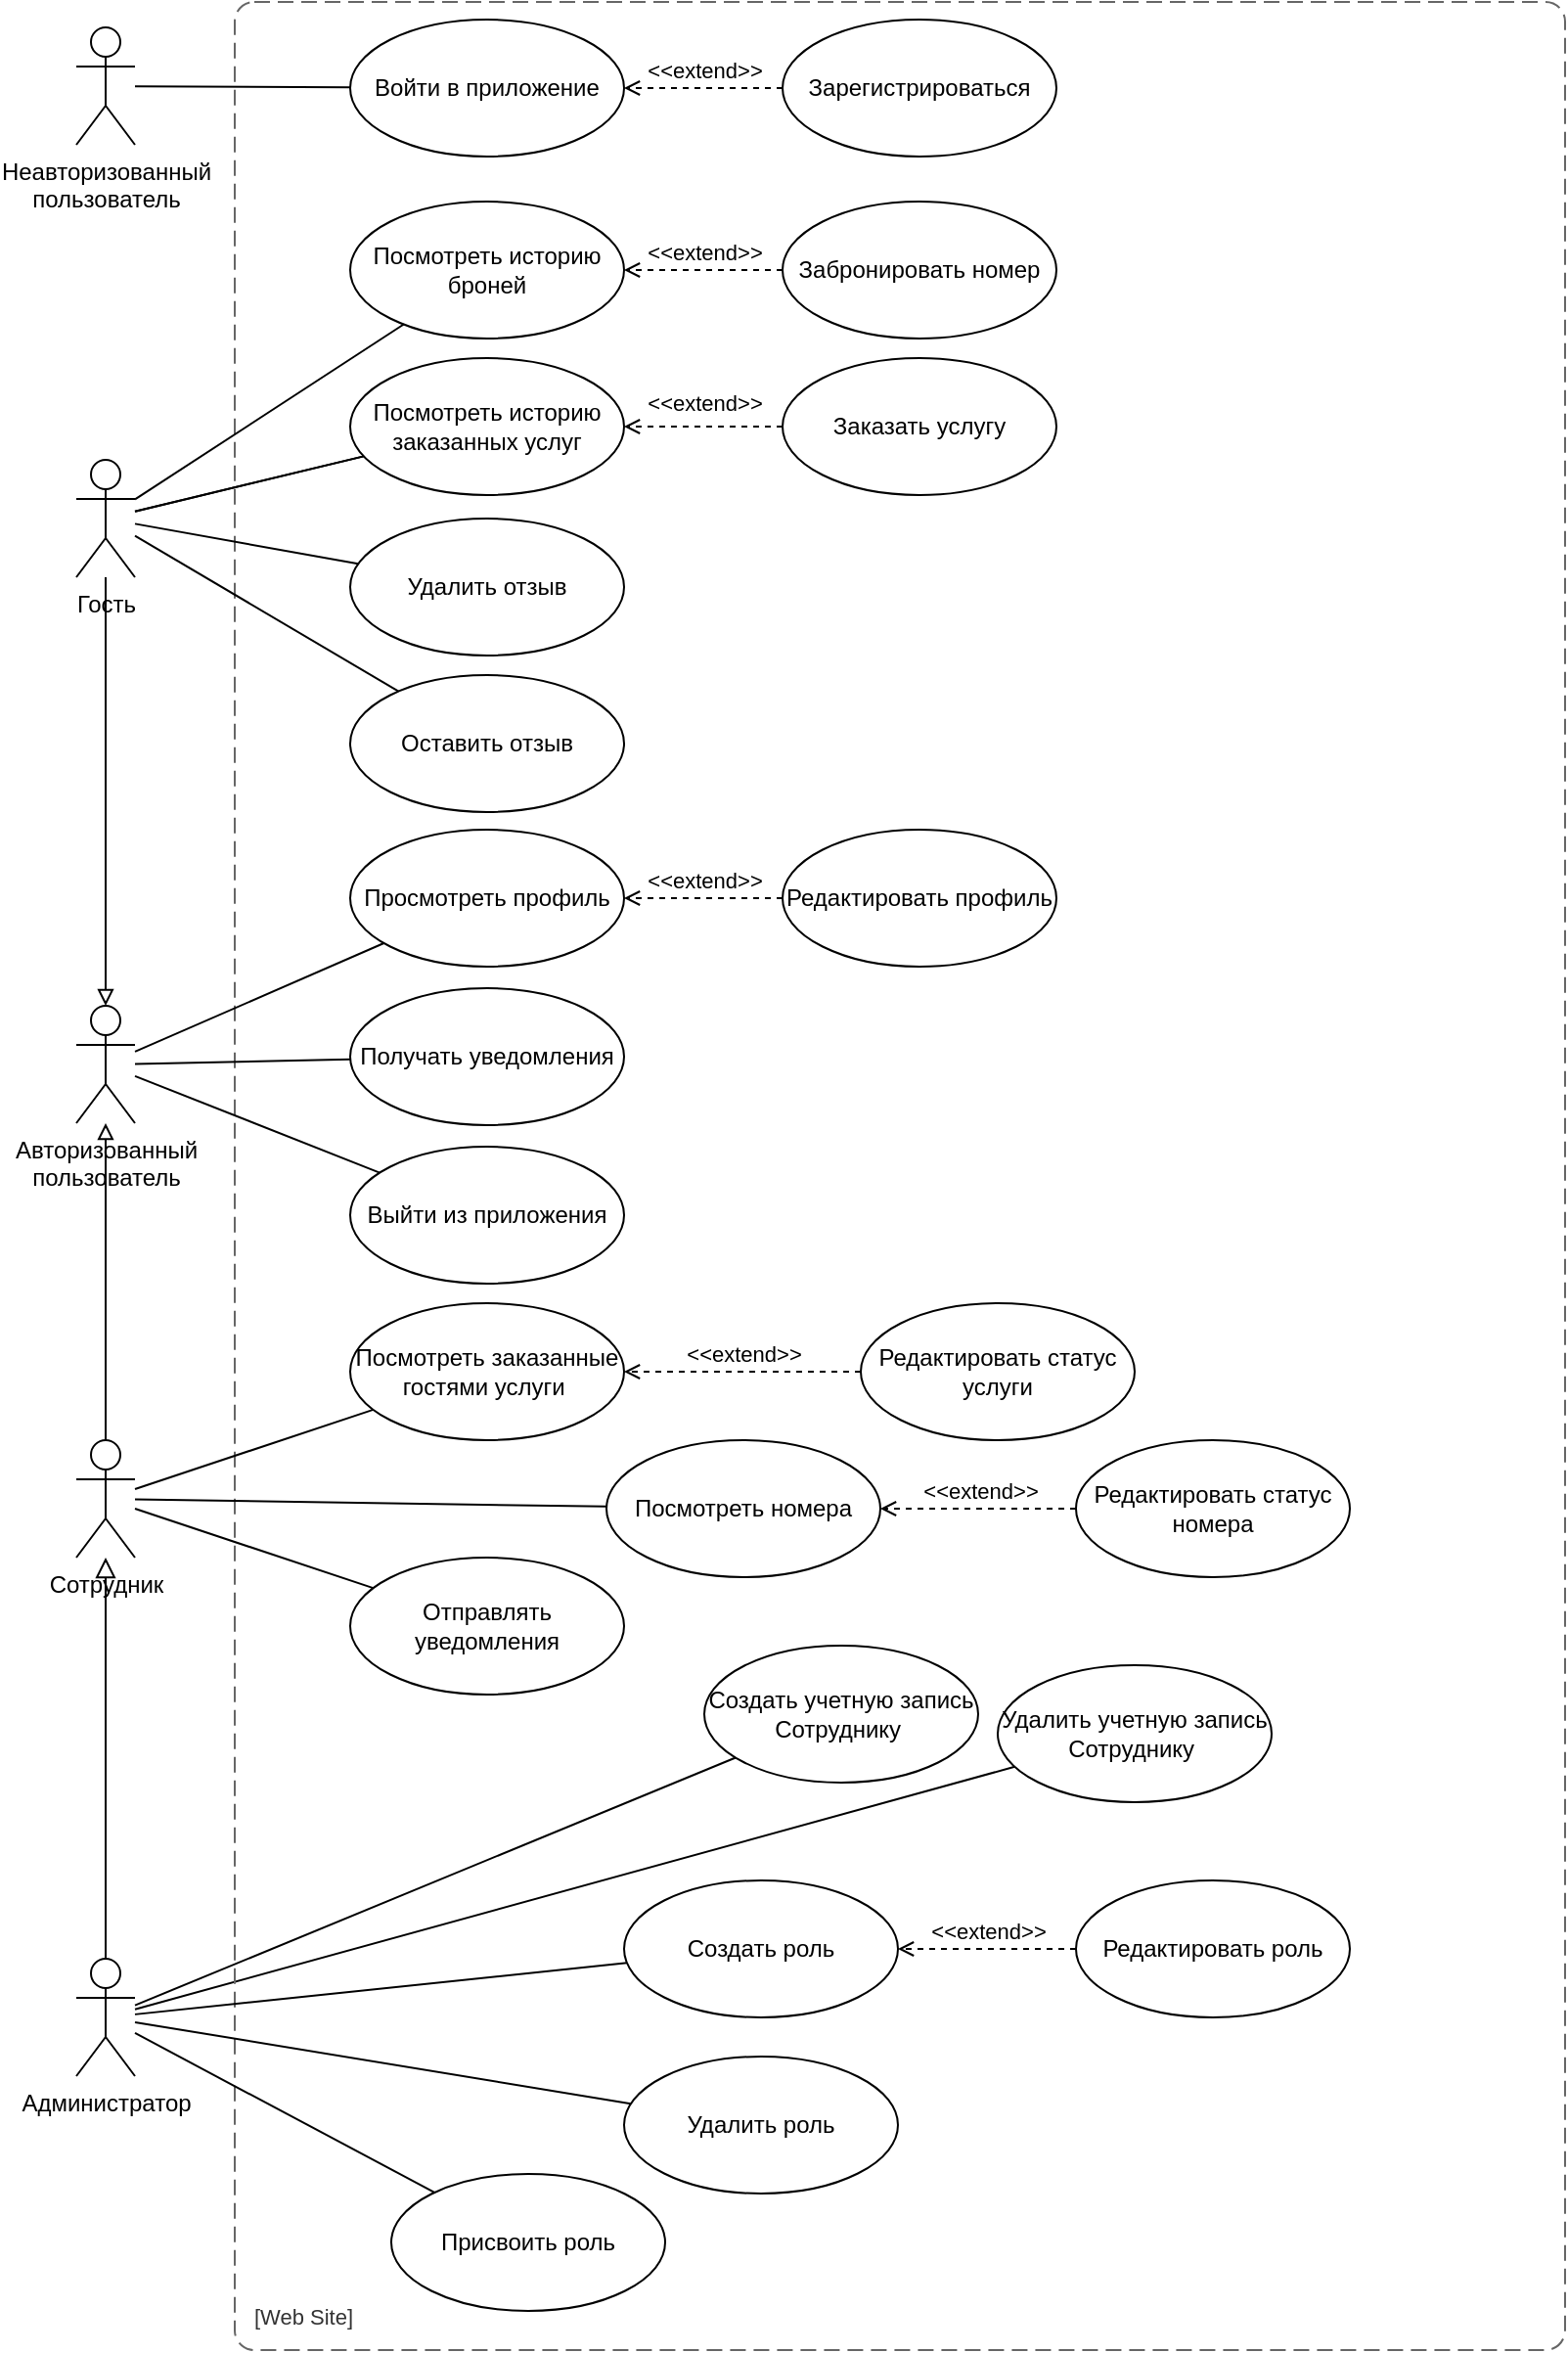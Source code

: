 <mxfile version="24.2.5" type="device" pages="3">
  <diagram id="ysb7TeHvpRBZEQ-nuiT_" name="UseCases">
    <mxGraphModel dx="1036" dy="614" grid="1" gridSize="10" guides="1" tooltips="1" connect="1" arrows="1" fold="1" page="1" pageScale="1" pageWidth="827" pageHeight="1169" math="0" shadow="0">
      <root>
        <mxCell id="0" />
        <mxCell id="1" parent="0" />
        <mxCell id="a055b9ZYZXAjmYekXefy-1" value="Неавторизованный&lt;br&gt;пользователь" style="shape=umlActor;verticalLabelPosition=bottom;verticalAlign=top;html=1;outlineConnect=0;" parent="1" vertex="1">
          <mxGeometry x="39" y="93" width="30" height="60" as="geometry" />
        </mxCell>
        <mxCell id="a055b9ZYZXAjmYekXefy-2" value="Гость" style="shape=umlActor;verticalLabelPosition=bottom;verticalAlign=top;html=1;outlineConnect=0;" parent="1" vertex="1">
          <mxGeometry x="39" y="314" width="30" height="60" as="geometry" />
        </mxCell>
        <mxCell id="a055b9ZYZXAjmYekXefy-15" value="Создать учетную запись Сотруднику&amp;nbsp;" style="ellipse;whiteSpace=wrap;html=1;" parent="1" vertex="1">
          <mxGeometry x="360" y="920" width="140" height="70" as="geometry" />
        </mxCell>
        <mxCell id="a055b9ZYZXAjmYekXefy-20" value="Войти в приложение" style="ellipse;whiteSpace=wrap;html=1;" parent="1" vertex="1">
          <mxGeometry x="179" y="89" width="140" height="70" as="geometry" />
        </mxCell>
        <mxCell id="a055b9ZYZXAjmYekXefy-21" value="Зарегистрироваться" style="ellipse;whiteSpace=wrap;html=1;" parent="1" vertex="1">
          <mxGeometry x="400" y="89" width="140" height="70" as="geometry" />
        </mxCell>
        <mxCell id="a055b9ZYZXAjmYekXefy-25" value="Удалить учетную запись Сотруднику&amp;nbsp;" style="ellipse;whiteSpace=wrap;html=1;" parent="1" vertex="1">
          <mxGeometry x="510" y="930" width="140" height="70" as="geometry" />
        </mxCell>
        <mxCell id="a055b9ZYZXAjmYekXefy-30" style="edgeStyle=none;rounded=0;orthogonalLoop=1;jettySize=auto;html=1;entryX=0.5;entryY=0;entryDx=0;entryDy=0;endArrow=none;endFill=0;elbow=vertical;" parent="1" edge="1">
          <mxGeometry relative="1" as="geometry">
            <mxPoint x="230" y="159" as="sourcePoint" />
            <mxPoint x="230" y="159" as="targetPoint" />
          </mxGeometry>
        </mxCell>
        <mxCell id="a055b9ZYZXAjmYekXefy-49" value="" style="edgeStyle=none;rounded=0;orthogonalLoop=1;jettySize=auto;html=1;endArrow=none;endFill=0;elbow=vertical;" parent="1" source="a055b9ZYZXAjmYekXefy-1" target="a055b9ZYZXAjmYekXefy-20" edge="1">
          <mxGeometry relative="1" as="geometry">
            <mxPoint x="69" y="112" as="sourcePoint" />
            <mxPoint x="179" y="112" as="targetPoint" />
          </mxGeometry>
        </mxCell>
        <mxCell id="a055b9ZYZXAjmYekXefy-54" value="&amp;lt;&amp;lt;extend&amp;gt;&amp;gt;" style="html=1;verticalAlign=bottom;labelBackgroundColor=none;endArrow=open;endFill=0;dashed=1;rounded=0;elbow=vertical;" parent="1" source="a055b9ZYZXAjmYekXefy-21" target="a055b9ZYZXAjmYekXefy-20" edge="1">
          <mxGeometry width="160" relative="1" as="geometry">
            <mxPoint x="480" y="112" as="sourcePoint" />
            <mxPoint x="319" y="112" as="targetPoint" />
          </mxGeometry>
        </mxCell>
        <mxCell id="a055b9ZYZXAjmYekXefy-56" value="" style="rounded=0;orthogonalLoop=1;jettySize=auto;html=1;endArrow=none;endFill=0;elbow=vertical;" parent="1" source="0_W0DPVKqMBV8tbLmR9D-4" target="a055b9ZYZXAjmYekXefy-25" edge="1">
          <mxGeometry relative="1" as="geometry">
            <mxPoint x="114" y="520" as="sourcePoint" />
            <mxPoint x="190" y="899" as="targetPoint" />
          </mxGeometry>
        </mxCell>
        <object placeholders="1" c4Name="" c4Type="SystemScopeBoundary" c4Application="Web Site" label="&lt;font style=&quot;font-size: 16px&quot;&gt;&lt;b&gt;&lt;div style=&quot;text-align: left&quot;&gt;%c4Name%&lt;/div&gt;&lt;/b&gt;&lt;/font&gt;&lt;div style=&quot;text-align: left&quot;&gt;[%c4Application%]&lt;/div&gt;" id="FbxtJRFfcbUpN-kxixbd-1">
          <mxCell style="rounded=1;fontSize=11;whiteSpace=wrap;html=1;dashed=1;arcSize=20;fillColor=none;strokeColor=#666666;fontColor=#333333;labelBackgroundColor=none;align=left;verticalAlign=bottom;labelBorderColor=none;spacingTop=0;spacing=10;dashPattern=8 4;metaEdit=1;rotatable=0;perimeter=rectanglePerimeter;noLabel=0;labelPadding=0;allowArrows=0;connectable=0;expand=0;recursiveResize=0;editable=1;pointerEvents=0;absoluteArcSize=1;points=[[0.25,0,0],[0.5,0,0],[0.75,0,0],[1,0.25,0],[1,0.5,0],[1,0.75,0],[0.75,1,0],[0.5,1,0],[0.25,1,0],[0,0.75,0],[0,0.5,0],[0,0.25,0]];" parent="1" vertex="1">
            <mxGeometry x="120" y="80" width="680" height="1200" as="geometry" />
          </mxCell>
        </object>
        <mxCell id="FbxtJRFfcbUpN-kxixbd-8" value="" style="rounded=0;orthogonalLoop=1;jettySize=auto;html=1;endArrow=none;endFill=0;elbow=vertical;" parent="1" source="sMaYzG-gu67RRJvfcKwI-11" target="sMaYzG-gu67RRJvfcKwI-5" edge="1">
          <mxGeometry relative="1" as="geometry">
            <mxPoint x="79" y="614.539" as="sourcePoint" />
            <mxPoint x="370" y="819" as="targetPoint" />
          </mxGeometry>
        </mxCell>
        <mxCell id="8lR-f3cnY7n3PkXoEfy2-10" value="" style="rounded=0;orthogonalLoop=1;jettySize=auto;html=1;endArrow=none;endFill=0;elbow=vertical;" parent="1" source="a055b9ZYZXAjmYekXefy-2" target="8lR-f3cnY7n3PkXoEfy2-2" edge="1">
          <mxGeometry relative="1" as="geometry">
            <mxPoint x="70" y="463" as="sourcePoint" />
            <mxPoint x="370" y="538" as="targetPoint" />
          </mxGeometry>
        </mxCell>
        <mxCell id="JoXZJosrfBxTNISlRDOm-1" value="Просмотреть профиль" style="ellipse;whiteSpace=wrap;html=1;" parent="1" vertex="1">
          <mxGeometry x="179" y="503" width="140" height="70" as="geometry" />
        </mxCell>
        <mxCell id="JoXZJosrfBxTNISlRDOm-2" value="" style="rounded=0;orthogonalLoop=1;jettySize=auto;html=1;endArrow=none;endFill=0;elbow=vertical;" parent="1" source="sMaYzG-gu67RRJvfcKwI-11" target="JoXZJosrfBxTNISlRDOm-1" edge="1">
          <mxGeometry relative="1" as="geometry">
            <mxPoint x="79" y="623.88" as="sourcePoint" />
            <mxPoint x="205.291" y="791.253" as="targetPoint" />
          </mxGeometry>
        </mxCell>
        <mxCell id="qVrRWGs1hirCwmzvVkvg-1" value="Посмотреть историю броней" style="ellipse;whiteSpace=wrap;html=1;" parent="1" vertex="1">
          <mxGeometry x="179" y="182" width="140" height="70" as="geometry" />
        </mxCell>
        <mxCell id="qVrRWGs1hirCwmzvVkvg-2" value="" style="rounded=0;orthogonalLoop=1;jettySize=auto;html=1;endArrow=none;endFill=0;elbow=vertical;" parent="1" source="a055b9ZYZXAjmYekXefy-2" target="qVrRWGs1hirCwmzvVkvg-1" edge="1">
          <mxGeometry relative="1" as="geometry">
            <mxPoint x="79" y="466.983" as="sourcePoint" />
            <mxPoint x="266.913" y="642.157" as="targetPoint" />
          </mxGeometry>
        </mxCell>
        <mxCell id="sMaYzG-gu67RRJvfcKwI-4" value="" style="rounded=0;orthogonalLoop=1;jettySize=auto;html=1;endArrow=none;endFill=0;" parent="1" source="0_W0DPVKqMBV8tbLmR9D-4" target="a055b9ZYZXAjmYekXefy-15" edge="1">
          <mxGeometry relative="1" as="geometry" />
        </mxCell>
        <mxCell id="0_W0DPVKqMBV8tbLmR9D-4" value="Администратор" style="shape=umlActor;verticalLabelPosition=bottom;verticalAlign=top;html=1;outlineConnect=0;" parent="1" vertex="1">
          <mxGeometry x="39" y="1080" width="30" height="60" as="geometry" />
        </mxCell>
        <mxCell id="NdBUdPlIk6j9CVnB6fB3-1" value="Забронировать номер" style="ellipse;whiteSpace=wrap;html=1;" parent="1" vertex="1">
          <mxGeometry x="400" y="182" width="140" height="70" as="geometry" />
        </mxCell>
        <mxCell id="NdBUdPlIk6j9CVnB6fB3-2" value="&amp;lt;&amp;lt;extend&amp;gt;&amp;gt;" style="html=1;verticalAlign=bottom;labelBackgroundColor=none;endArrow=open;endFill=0;dashed=1;rounded=0;elbow=vertical;" parent="1" source="NdBUdPlIk6j9CVnB6fB3-1" target="qVrRWGs1hirCwmzvVkvg-1" edge="1">
          <mxGeometry x="-0.012" width="160" relative="1" as="geometry">
            <mxPoint x="533.587" y="781.273" as="sourcePoint" />
            <mxPoint x="329.997" y="601.999" as="targetPoint" />
            <mxPoint as="offset" />
          </mxGeometry>
        </mxCell>
        <mxCell id="NdBUdPlIk6j9CVnB6fB3-3" value="Редактировать профиль" style="ellipse;whiteSpace=wrap;html=1;" parent="1" vertex="1">
          <mxGeometry x="400" y="503" width="140" height="70" as="geometry" />
        </mxCell>
        <mxCell id="NdBUdPlIk6j9CVnB6fB3-4" value="&amp;lt;&amp;lt;extend&amp;gt;&amp;gt;" style="html=1;verticalAlign=bottom;labelBackgroundColor=none;endArrow=open;endFill=0;dashed=1;rounded=0;elbow=vertical;" parent="1" source="NdBUdPlIk6j9CVnB6fB3-3" target="JoXZJosrfBxTNISlRDOm-1" edge="1">
          <mxGeometry x="-0.012" width="160" relative="1" as="geometry">
            <mxPoint x="503.087" y="1042.023" as="sourcePoint" />
            <mxPoint x="299.497" y="1003.749" as="targetPoint" />
            <mxPoint as="offset" />
          </mxGeometry>
        </mxCell>
        <mxCell id="0q_UpdkAYikSVOBWB9wK-1" value="Заказать услугу" style="ellipse;whiteSpace=wrap;html=1;" parent="1" vertex="1">
          <mxGeometry x="400" y="262" width="140" height="70" as="geometry" />
        </mxCell>
        <mxCell id="0q_UpdkAYikSVOBWB9wK-2" value="&amp;lt;&amp;lt;extend&amp;gt;&amp;gt;" style="html=1;verticalAlign=bottom;labelBackgroundColor=none;endArrow=open;endFill=0;dashed=1;rounded=0;elbow=vertical;" parent="1" source="0q_UpdkAYikSVOBWB9wK-1" target="8lR-f3cnY7n3PkXoEfy2-2" edge="1">
          <mxGeometry x="-0.012" y="-3" width="160" relative="1" as="geometry">
            <mxPoint x="657.487" y="727.163" as="sourcePoint" />
            <mxPoint x="550" y="632" as="targetPoint" />
            <mxPoint as="offset" />
          </mxGeometry>
        </mxCell>
        <mxCell id="sMaYzG-gu67RRJvfcKwI-2" value="Сотрудник" style="shape=umlActor;verticalLabelPosition=bottom;verticalAlign=top;html=1;outlineConnect=0;" parent="1" vertex="1">
          <mxGeometry x="39" y="815" width="30" height="60" as="geometry" />
        </mxCell>
        <mxCell id="sMaYzG-gu67RRJvfcKwI-3" value="" style="endArrow=block;startArrow=none;endFill=0;startFill=0;endSize=8;html=1;rounded=0;" parent="1" source="0_W0DPVKqMBV8tbLmR9D-4" target="sMaYzG-gu67RRJvfcKwI-2" edge="1">
          <mxGeometry width="160" relative="1" as="geometry">
            <mxPoint x="330" y="1017" as="sourcePoint" />
            <mxPoint x="64" y="877" as="targetPoint" />
          </mxGeometry>
        </mxCell>
        <mxCell id="sMaYzG-gu67RRJvfcKwI-5" value="Выйти из приложения" style="ellipse;whiteSpace=wrap;html=1;" parent="1" vertex="1">
          <mxGeometry x="179" y="665" width="140" height="70" as="geometry" />
        </mxCell>
        <mxCell id="sMaYzG-gu67RRJvfcKwI-6" value="" style="rounded=0;orthogonalLoop=1;jettySize=auto;html=1;endArrow=block;endFill=0;elbow=vertical;" parent="1" source="sMaYzG-gu67RRJvfcKwI-2" target="sMaYzG-gu67RRJvfcKwI-11" edge="1">
          <mxGeometry relative="1" as="geometry">
            <mxPoint x="89" y="1110" as="sourcePoint" />
            <mxPoint x="256" y="1148" as="targetPoint" />
          </mxGeometry>
        </mxCell>
        <mxCell id="sMaYzG-gu67RRJvfcKwI-7" value="" style="rounded=0;orthogonalLoop=1;jettySize=auto;html=1;endArrow=block;endFill=0;elbow=vertical;" parent="1" source="a055b9ZYZXAjmYekXefy-2" target="sMaYzG-gu67RRJvfcKwI-11" edge="1">
          <mxGeometry relative="1" as="geometry">
            <mxPoint x="79" y="487" as="sourcePoint" />
            <mxPoint x="325" y="636" as="targetPoint" />
          </mxGeometry>
        </mxCell>
        <mxCell id="sMaYzG-gu67RRJvfcKwI-11" value="Авторизованный&lt;br&gt;пользователь" style="shape=umlActor;verticalLabelPosition=bottom;verticalAlign=top;html=1;outlineConnect=0;" parent="1" vertex="1">
          <mxGeometry x="39" y="593" width="30" height="60" as="geometry" />
        </mxCell>
        <mxCell id="sMaYzG-gu67RRJvfcKwI-14" value="&lt;font style=&quot;font-size: 12px;&quot;&gt;Посмотреть&amp;nbsp;&lt;span style=&quot;line-height: 107%;&quot;&gt;заказанные гостями услуги&amp;nbsp;&lt;/span&gt;&lt;/font&gt;" style="ellipse;whiteSpace=wrap;html=1;" parent="1" vertex="1">
          <mxGeometry x="179" y="745" width="140" height="70" as="geometry" />
        </mxCell>
        <mxCell id="sMaYzG-gu67RRJvfcKwI-15" value="" style="rounded=0;orthogonalLoop=1;jettySize=auto;html=1;endArrow=none;endFill=0;elbow=vertical;" parent="1" source="sMaYzG-gu67RRJvfcKwI-2" target="sMaYzG-gu67RRJvfcKwI-14" edge="1">
          <mxGeometry relative="1" as="geometry">
            <mxPoint x="79" y="616" as="sourcePoint" />
            <mxPoint x="198" y="582" as="targetPoint" />
          </mxGeometry>
        </mxCell>
        <mxCell id="sMaYzG-gu67RRJvfcKwI-16" value="Редактировать статус услуги" style="ellipse;whiteSpace=wrap;html=1;" parent="1" vertex="1">
          <mxGeometry x="440" y="745" width="140" height="70" as="geometry" />
        </mxCell>
        <mxCell id="sMaYzG-gu67RRJvfcKwI-17" value="&amp;lt;&amp;lt;extend&amp;gt;&amp;gt;" style="html=1;verticalAlign=bottom;labelBackgroundColor=none;endArrow=open;endFill=0;dashed=1;rounded=0;elbow=vertical;" parent="1" source="sMaYzG-gu67RRJvfcKwI-16" target="sMaYzG-gu67RRJvfcKwI-14" edge="1">
          <mxGeometry x="-0.008" width="160" relative="1" as="geometry">
            <mxPoint x="410" y="565" as="sourcePoint" />
            <mxPoint x="329" y="565" as="targetPoint" />
            <mxPoint as="offset" />
          </mxGeometry>
        </mxCell>
        <mxCell id="sMaYzG-gu67RRJvfcKwI-18" value="Получать уведомления" style="ellipse;whiteSpace=wrap;html=1;" parent="1" vertex="1">
          <mxGeometry x="179" y="584" width="140" height="70" as="geometry" />
        </mxCell>
        <mxCell id="sMaYzG-gu67RRJvfcKwI-19" value="Отправлять уведомления" style="ellipse;whiteSpace=wrap;html=1;" parent="1" vertex="1">
          <mxGeometry x="179" y="875" width="140" height="70" as="geometry" />
        </mxCell>
        <mxCell id="sMaYzG-gu67RRJvfcKwI-20" value="" style="rounded=0;orthogonalLoop=1;jettySize=auto;html=1;endArrow=none;endFill=0;elbow=vertical;" parent="1" source="sMaYzG-gu67RRJvfcKwI-2" target="sMaYzG-gu67RRJvfcKwI-19" edge="1">
          <mxGeometry relative="1" as="geometry">
            <mxPoint x="79" y="790" as="sourcePoint" />
            <mxPoint x="189" y="790" as="targetPoint" />
          </mxGeometry>
        </mxCell>
        <mxCell id="sMaYzG-gu67RRJvfcKwI-21" value="" style="rounded=0;orthogonalLoop=1;jettySize=auto;html=1;endArrow=none;endFill=0;elbow=vertical;" parent="1" source="sMaYzG-gu67RRJvfcKwI-11" target="sMaYzG-gu67RRJvfcKwI-18" edge="1">
          <mxGeometry relative="1" as="geometry">
            <mxPoint x="79" y="659" as="sourcePoint" />
            <mxPoint x="198" y="625" as="targetPoint" />
          </mxGeometry>
        </mxCell>
        <mxCell id="sMaYzG-gu67RRJvfcKwI-22" value="&lt;font style=&quot;font-size: 12px;&quot;&gt;Посмотреть&amp;nbsp;&lt;span style=&quot;line-height: 107%;&quot;&gt;номера&lt;/span&gt;&lt;/font&gt;" style="ellipse;whiteSpace=wrap;html=1;" parent="1" vertex="1">
          <mxGeometry x="310" y="815" width="140" height="70" as="geometry" />
        </mxCell>
        <mxCell id="sMaYzG-gu67RRJvfcKwI-23" value="" style="rounded=0;orthogonalLoop=1;jettySize=auto;html=1;endArrow=none;endFill=0;elbow=vertical;" parent="1" source="sMaYzG-gu67RRJvfcKwI-2" target="sMaYzG-gu67RRJvfcKwI-22" edge="1">
          <mxGeometry relative="1" as="geometry">
            <mxPoint x="79" y="790" as="sourcePoint" />
            <mxPoint x="208" y="592" as="targetPoint" />
          </mxGeometry>
        </mxCell>
        <mxCell id="sMaYzG-gu67RRJvfcKwI-24" value="Редактировать статус номера" style="ellipse;whiteSpace=wrap;html=1;" parent="1" vertex="1">
          <mxGeometry x="550" y="815" width="140" height="70" as="geometry" />
        </mxCell>
        <mxCell id="sMaYzG-gu67RRJvfcKwI-25" value="&amp;lt;&amp;lt;extend&amp;gt;&amp;gt;" style="html=1;verticalAlign=bottom;labelBackgroundColor=none;endArrow=open;endFill=0;dashed=1;rounded=0;elbow=vertical;" parent="1" source="sMaYzG-gu67RRJvfcKwI-24" target="sMaYzG-gu67RRJvfcKwI-22" edge="1">
          <mxGeometry x="-0.008" width="160" relative="1" as="geometry">
            <mxPoint x="420" y="575" as="sourcePoint" />
            <mxPoint x="339" y="575" as="targetPoint" />
            <mxPoint as="offset" />
          </mxGeometry>
        </mxCell>
        <mxCell id="sMaYzG-gu67RRJvfcKwI-28" value="Оставить отзыв" style="ellipse;whiteSpace=wrap;html=1;" parent="1" vertex="1">
          <mxGeometry x="179" y="424" width="140" height="70" as="geometry" />
        </mxCell>
        <mxCell id="sMaYzG-gu67RRJvfcKwI-29" value="Удалить отзыв" style="ellipse;whiteSpace=wrap;html=1;" parent="1" vertex="1">
          <mxGeometry x="179" y="344" width="140" height="70" as="geometry" />
        </mxCell>
        <mxCell id="sMaYzG-gu67RRJvfcKwI-30" value="" style="rounded=0;orthogonalLoop=1;jettySize=auto;html=1;endArrow=none;endFill=0;elbow=vertical;" parent="1" source="a055b9ZYZXAjmYekXefy-2" target="sMaYzG-gu67RRJvfcKwI-29" edge="1">
          <mxGeometry relative="1" as="geometry">
            <mxPoint x="79" y="315" as="sourcePoint" />
            <mxPoint x="195" y="342" as="targetPoint" />
          </mxGeometry>
        </mxCell>
        <mxCell id="sMaYzG-gu67RRJvfcKwI-31" value="" style="rounded=0;orthogonalLoop=1;jettySize=auto;html=1;endArrow=none;endFill=0;elbow=vertical;" parent="1" source="a055b9ZYZXAjmYekXefy-2" target="sMaYzG-gu67RRJvfcKwI-28" edge="1">
          <mxGeometry relative="1" as="geometry">
            <mxPoint x="79" y="314" as="sourcePoint" />
            <mxPoint x="613" y="389" as="targetPoint" />
          </mxGeometry>
        </mxCell>
        <mxCell id="sMaYzG-gu67RRJvfcKwI-32" value="" style="rounded=0;orthogonalLoop=1;jettySize=auto;html=1;endArrow=none;endFill=0;elbow=vertical;" parent="1" source="a055b9ZYZXAjmYekXefy-2" target="8lR-f3cnY7n3PkXoEfy2-2" edge="1">
          <mxGeometry relative="1" as="geometry">
            <mxPoint x="69" y="302" as="sourcePoint" />
            <mxPoint x="600" y="302" as="targetPoint" />
          </mxGeometry>
        </mxCell>
        <mxCell id="8lR-f3cnY7n3PkXoEfy2-2" value="Посмотреть историю заказанных услуг" style="ellipse;whiteSpace=wrap;html=1;" parent="1" vertex="1">
          <mxGeometry x="179" y="262" width="140" height="70" as="geometry" />
        </mxCell>
        <mxCell id="r4gBYM95CPrJIBEMi4eg-1" value="Создать роль" style="ellipse;whiteSpace=wrap;html=1;" vertex="1" parent="1">
          <mxGeometry x="319" y="1040" width="140" height="70" as="geometry" />
        </mxCell>
        <mxCell id="r4gBYM95CPrJIBEMi4eg-2" value="" style="rounded=0;orthogonalLoop=1;jettySize=auto;html=1;endArrow=none;endFill=0;elbow=vertical;" edge="1" parent="1" target="r4gBYM95CPrJIBEMi4eg-1" source="0_W0DPVKqMBV8tbLmR9D-4">
          <mxGeometry relative="1" as="geometry">
            <mxPoint x="70" y="1040" as="sourcePoint" />
            <mxPoint x="361" y="877" as="targetPoint" />
          </mxGeometry>
        </mxCell>
        <mxCell id="r4gBYM95CPrJIBEMi4eg-3" value="Удалить роль" style="ellipse;whiteSpace=wrap;html=1;" vertex="1" parent="1">
          <mxGeometry x="319" y="1130" width="140" height="70" as="geometry" />
        </mxCell>
        <mxCell id="r4gBYM95CPrJIBEMi4eg-4" value="" style="rounded=0;orthogonalLoop=1;jettySize=auto;html=1;endArrow=none;endFill=0;elbow=vertical;" edge="1" parent="1" target="r4gBYM95CPrJIBEMi4eg-3" source="0_W0DPVKqMBV8tbLmR9D-4">
          <mxGeometry relative="1" as="geometry">
            <mxPoint x="70" y="1060" as="sourcePoint" />
            <mxPoint x="451" y="812.5" as="targetPoint" />
          </mxGeometry>
        </mxCell>
        <mxCell id="r4gBYM95CPrJIBEMi4eg-5" value="Присвоить роль" style="ellipse;whiteSpace=wrap;html=1;" vertex="1" parent="1">
          <mxGeometry x="200" y="1190" width="140" height="70" as="geometry" />
        </mxCell>
        <mxCell id="r4gBYM95CPrJIBEMi4eg-6" value="" style="rounded=0;orthogonalLoop=1;jettySize=auto;html=1;endArrow=none;endFill=0;elbow=vertical;" edge="1" parent="1" target="r4gBYM95CPrJIBEMi4eg-5" source="0_W0DPVKqMBV8tbLmR9D-4">
          <mxGeometry relative="1" as="geometry">
            <mxPoint x="70" y="1070" as="sourcePoint" />
            <mxPoint x="571" y="902.5" as="targetPoint" />
            <Array as="points" />
          </mxGeometry>
        </mxCell>
        <mxCell id="r4gBYM95CPrJIBEMi4eg-11" value="Редактировать роль" style="ellipse;whiteSpace=wrap;html=1;" vertex="1" parent="1">
          <mxGeometry x="550" y="1040" width="140" height="70" as="geometry" />
        </mxCell>
        <mxCell id="r4gBYM95CPrJIBEMi4eg-12" value="&amp;lt;&amp;lt;extend&amp;gt;&amp;gt;" style="html=1;verticalAlign=bottom;labelBackgroundColor=none;endArrow=open;endFill=0;dashed=1;rounded=0;elbow=vertical;entryX=1;entryY=0.5;entryDx=0;entryDy=0;exitX=0;exitY=0.5;exitDx=0;exitDy=0;" edge="1" parent="1" source="r4gBYM95CPrJIBEMi4eg-11" target="r4gBYM95CPrJIBEMi4eg-1">
          <mxGeometry x="-0.008" width="160" relative="1" as="geometry">
            <mxPoint x="570" y="1074.5" as="sourcePoint" />
            <mxPoint x="470" y="1074.5" as="targetPoint" />
            <mxPoint as="offset" />
          </mxGeometry>
        </mxCell>
      </root>
    </mxGraphModel>
  </diagram>
  <diagram name="UseCases1" id="BgdLD0TXe7PFEAUTf3P-">
    <mxGraphModel dx="1036" dy="614" grid="1" gridSize="10" guides="1" tooltips="1" connect="1" arrows="1" fold="1" page="1" pageScale="1" pageWidth="827" pageHeight="1169" math="0" shadow="0">
      <root>
        <mxCell id="aAsLC63rlCP0TX_D4hY5-0" />
        <mxCell id="aAsLC63rlCP0TX_D4hY5-1" parent="aAsLC63rlCP0TX_D4hY5-0" />
        <mxCell id="aAsLC63rlCP0TX_D4hY5-2" value="Неавторизованный&lt;br&gt;пользователь" style="shape=umlActor;verticalLabelPosition=bottom;verticalAlign=top;html=1;outlineConnect=0;" parent="aAsLC63rlCP0TX_D4hY5-1" vertex="1">
          <mxGeometry x="39" y="64" width="30" height="60" as="geometry" />
        </mxCell>
        <mxCell id="aAsLC63rlCP0TX_D4hY5-3" value="Гость" style="shape=umlActor;verticalLabelPosition=bottom;verticalAlign=top;html=1;outlineConnect=0;" parent="aAsLC63rlCP0TX_D4hY5-1" vertex="1">
          <mxGeometry x="39" y="314" width="30" height="60" as="geometry" />
        </mxCell>
        <mxCell id="aAsLC63rlCP0TX_D4hY5-5" value="Войти в приложение" style="ellipse;whiteSpace=wrap;html=1;" parent="aAsLC63rlCP0TX_D4hY5-1" vertex="1">
          <mxGeometry x="179" y="16" width="140" height="70" as="geometry" />
        </mxCell>
        <mxCell id="aAsLC63rlCP0TX_D4hY5-6" value="Зарегистрироваться" style="ellipse;whiteSpace=wrap;html=1;" parent="aAsLC63rlCP0TX_D4hY5-1" vertex="1">
          <mxGeometry x="400" y="16" width="140" height="70" as="geometry" />
        </mxCell>
        <mxCell id="aAsLC63rlCP0TX_D4hY5-8" style="edgeStyle=none;rounded=0;orthogonalLoop=1;jettySize=auto;html=1;entryX=0.5;entryY=0;entryDx=0;entryDy=0;endArrow=none;endFill=0;elbow=vertical;" parent="aAsLC63rlCP0TX_D4hY5-1" edge="1">
          <mxGeometry relative="1" as="geometry">
            <mxPoint x="230" y="86" as="sourcePoint" />
            <mxPoint x="230" y="86" as="targetPoint" />
          </mxGeometry>
        </mxCell>
        <mxCell id="aAsLC63rlCP0TX_D4hY5-9" value="" style="edgeStyle=none;rounded=0;orthogonalLoop=1;jettySize=auto;html=1;endArrow=none;endFill=0;elbow=vertical;" parent="aAsLC63rlCP0TX_D4hY5-1" source="aAsLC63rlCP0TX_D4hY5-2" target="aAsLC63rlCP0TX_D4hY5-5" edge="1">
          <mxGeometry relative="1" as="geometry">
            <mxPoint x="69" y="39" as="sourcePoint" />
            <mxPoint x="179" y="39" as="targetPoint" />
          </mxGeometry>
        </mxCell>
        <mxCell id="aAsLC63rlCP0TX_D4hY5-10" value="&amp;lt;&amp;lt;extend&amp;gt;&amp;gt;" style="html=1;verticalAlign=bottom;labelBackgroundColor=none;endArrow=open;endFill=0;dashed=1;rounded=0;elbow=vertical;" parent="aAsLC63rlCP0TX_D4hY5-1" source="aAsLC63rlCP0TX_D4hY5-6" target="aAsLC63rlCP0TX_D4hY5-5" edge="1">
          <mxGeometry width="160" relative="1" as="geometry">
            <mxPoint x="480" y="39" as="sourcePoint" />
            <mxPoint x="319" y="39" as="targetPoint" />
          </mxGeometry>
        </mxCell>
        <object placeholders="1" c4Name="" c4Type="SystemScopeBoundary" c4Application="Web Site" label="&lt;font style=&quot;font-size: 16px&quot;&gt;&lt;b&gt;&lt;div style=&quot;text-align: left&quot;&gt;%c4Name%&lt;/div&gt;&lt;/b&gt;&lt;/font&gt;&lt;div style=&quot;text-align: left&quot;&gt;[%c4Application%]&lt;/div&gt;" id="aAsLC63rlCP0TX_D4hY5-12">
          <mxCell style="rounded=1;fontSize=11;whiteSpace=wrap;html=1;dashed=1;arcSize=20;fillColor=none;strokeColor=#666666;fontColor=#333333;labelBackgroundColor=none;align=left;verticalAlign=bottom;labelBorderColor=none;spacingTop=0;spacing=10;dashPattern=8 4;metaEdit=1;rotatable=0;perimeter=rectanglePerimeter;noLabel=0;labelPadding=0;allowArrows=0;connectable=0;expand=0;recursiveResize=0;editable=1;pointerEvents=0;absoluteArcSize=1;points=[[0.25,0,0],[0.5,0,0],[0.75,0,0],[1,0.25,0],[1,0.5,0],[1,0.75,0],[0.75,1,0],[0.5,1,0],[0.25,1,0],[0,0.75,0],[0,0.5,0],[0,0.25,0]];" parent="aAsLC63rlCP0TX_D4hY5-1" vertex="1">
            <mxGeometry x="120" y="7" width="680" height="1273" as="geometry" />
          </mxCell>
        </object>
        <mxCell id="aAsLC63rlCP0TX_D4hY5-13" value="" style="rounded=0;orthogonalLoop=1;jettySize=auto;html=1;endArrow=none;endFill=0;elbow=vertical;" parent="aAsLC63rlCP0TX_D4hY5-1" source="aAsLC63rlCP0TX_D4hY5-32" target="aAsLC63rlCP0TX_D4hY5-29" edge="1">
          <mxGeometry relative="1" as="geometry">
            <mxPoint x="79" y="614.539" as="sourcePoint" />
            <mxPoint x="370" y="819" as="targetPoint" />
          </mxGeometry>
        </mxCell>
        <mxCell id="aAsLC63rlCP0TX_D4hY5-14" value="" style="rounded=0;orthogonalLoop=1;jettySize=auto;html=1;endArrow=none;endFill=0;elbow=vertical;" parent="aAsLC63rlCP0TX_D4hY5-1" source="aAsLC63rlCP0TX_D4hY5-3" target="aAsLC63rlCP0TX_D4hY5-50" edge="1">
          <mxGeometry relative="1" as="geometry">
            <mxPoint x="70" y="463" as="sourcePoint" />
            <mxPoint x="370" y="538" as="targetPoint" />
          </mxGeometry>
        </mxCell>
        <mxCell id="aAsLC63rlCP0TX_D4hY5-15" value="Просмотреть профиль" style="ellipse;whiteSpace=wrap;html=1;" parent="aAsLC63rlCP0TX_D4hY5-1" vertex="1">
          <mxGeometry x="179" y="503" width="140" height="70" as="geometry" />
        </mxCell>
        <mxCell id="aAsLC63rlCP0TX_D4hY5-16" value="" style="rounded=0;orthogonalLoop=1;jettySize=auto;html=1;endArrow=none;endFill=0;elbow=vertical;" parent="aAsLC63rlCP0TX_D4hY5-1" source="aAsLC63rlCP0TX_D4hY5-32" target="aAsLC63rlCP0TX_D4hY5-15" edge="1">
          <mxGeometry relative="1" as="geometry">
            <mxPoint x="79" y="623.88" as="sourcePoint" />
            <mxPoint x="205.291" y="791.253" as="targetPoint" />
          </mxGeometry>
        </mxCell>
        <mxCell id="aAsLC63rlCP0TX_D4hY5-17" value="Посмотреть историю броней" style="ellipse;whiteSpace=wrap;html=1;" parent="aAsLC63rlCP0TX_D4hY5-1" vertex="1">
          <mxGeometry x="179" y="182" width="140" height="70" as="geometry" />
        </mxCell>
        <mxCell id="aAsLC63rlCP0TX_D4hY5-18" value="" style="rounded=0;orthogonalLoop=1;jettySize=auto;html=1;endArrow=none;endFill=0;elbow=vertical;" parent="aAsLC63rlCP0TX_D4hY5-1" source="aAsLC63rlCP0TX_D4hY5-3" target="aAsLC63rlCP0TX_D4hY5-17" edge="1">
          <mxGeometry relative="1" as="geometry">
            <mxPoint x="79" y="466.983" as="sourcePoint" />
            <mxPoint x="266.913" y="642.157" as="targetPoint" />
          </mxGeometry>
        </mxCell>
        <mxCell id="aAsLC63rlCP0TX_D4hY5-21" value="Забронировать номер" style="ellipse;whiteSpace=wrap;html=1;" parent="aAsLC63rlCP0TX_D4hY5-1" vertex="1">
          <mxGeometry x="400" y="182" width="140" height="70" as="geometry" />
        </mxCell>
        <mxCell id="aAsLC63rlCP0TX_D4hY5-22" value="&amp;lt;&amp;lt;extend&amp;gt;&amp;gt;" style="html=1;verticalAlign=bottom;labelBackgroundColor=none;endArrow=open;endFill=0;dashed=1;rounded=0;elbow=vertical;" parent="aAsLC63rlCP0TX_D4hY5-1" source="aAsLC63rlCP0TX_D4hY5-21" target="aAsLC63rlCP0TX_D4hY5-17" edge="1">
          <mxGeometry x="-0.012" width="160" relative="1" as="geometry">
            <mxPoint x="533.587" y="781.273" as="sourcePoint" />
            <mxPoint x="329.997" y="601.999" as="targetPoint" />
            <mxPoint as="offset" />
          </mxGeometry>
        </mxCell>
        <mxCell id="aAsLC63rlCP0TX_D4hY5-23" value="Редактировать профиль" style="ellipse;whiteSpace=wrap;html=1;" parent="aAsLC63rlCP0TX_D4hY5-1" vertex="1">
          <mxGeometry x="400" y="503" width="140" height="70" as="geometry" />
        </mxCell>
        <mxCell id="aAsLC63rlCP0TX_D4hY5-24" value="&amp;lt;&amp;lt;extend&amp;gt;&amp;gt;" style="html=1;verticalAlign=bottom;labelBackgroundColor=none;endArrow=open;endFill=0;dashed=1;rounded=0;elbow=vertical;" parent="aAsLC63rlCP0TX_D4hY5-1" source="aAsLC63rlCP0TX_D4hY5-23" target="aAsLC63rlCP0TX_D4hY5-15" edge="1">
          <mxGeometry x="-0.012" width="160" relative="1" as="geometry">
            <mxPoint x="503.087" y="1042.023" as="sourcePoint" />
            <mxPoint x="299.497" y="1003.749" as="targetPoint" />
            <mxPoint as="offset" />
          </mxGeometry>
        </mxCell>
        <mxCell id="aAsLC63rlCP0TX_D4hY5-25" value="Заказать услугу" style="ellipse;whiteSpace=wrap;html=1;" parent="aAsLC63rlCP0TX_D4hY5-1" vertex="1">
          <mxGeometry x="400" y="262" width="140" height="70" as="geometry" />
        </mxCell>
        <mxCell id="aAsLC63rlCP0TX_D4hY5-26" value="&amp;lt;&amp;lt;extend&amp;gt;&amp;gt;" style="html=1;verticalAlign=bottom;labelBackgroundColor=none;endArrow=open;endFill=0;dashed=1;rounded=0;elbow=vertical;" parent="aAsLC63rlCP0TX_D4hY5-1" source="aAsLC63rlCP0TX_D4hY5-25" target="aAsLC63rlCP0TX_D4hY5-50" edge="1">
          <mxGeometry x="-0.012" y="-3" width="160" relative="1" as="geometry">
            <mxPoint x="657.487" y="727.163" as="sourcePoint" />
            <mxPoint x="550" y="632" as="targetPoint" />
            <mxPoint as="offset" />
          </mxGeometry>
        </mxCell>
        <mxCell id="aAsLC63rlCP0TX_D4hY5-27" value="Сотрудник" style="shape=umlActor;verticalLabelPosition=bottom;verticalAlign=top;html=1;outlineConnect=0;" parent="aAsLC63rlCP0TX_D4hY5-1" vertex="1">
          <mxGeometry x="39" y="815" width="30" height="60" as="geometry" />
        </mxCell>
        <mxCell id="aAsLC63rlCP0TX_D4hY5-28" value="" style="endArrow=block;startArrow=none;endFill=0;startFill=0;endSize=8;html=1;rounded=0;exitX=0.5;exitY=0;exitDx=0;exitDy=0;exitPerimeter=0;" parent="aAsLC63rlCP0TX_D4hY5-1" source="Y13x7AvVbdhbVM5cLnpm-3" target="aAsLC63rlCP0TX_D4hY5-27" edge="1">
          <mxGeometry width="160" relative="1" as="geometry">
            <mxPoint x="54" y="1009" as="sourcePoint" />
            <mxPoint x="64" y="877" as="targetPoint" />
          </mxGeometry>
        </mxCell>
        <mxCell id="aAsLC63rlCP0TX_D4hY5-29" value="Выйти из приложения" style="ellipse;whiteSpace=wrap;html=1;" parent="aAsLC63rlCP0TX_D4hY5-1" vertex="1">
          <mxGeometry x="179" y="665" width="140" height="70" as="geometry" />
        </mxCell>
        <mxCell id="aAsLC63rlCP0TX_D4hY5-30" value="" style="rounded=0;orthogonalLoop=1;jettySize=auto;html=1;endArrow=block;endFill=0;elbow=vertical;" parent="aAsLC63rlCP0TX_D4hY5-1" source="aAsLC63rlCP0TX_D4hY5-27" target="aAsLC63rlCP0TX_D4hY5-32" edge="1">
          <mxGeometry relative="1" as="geometry">
            <mxPoint x="89" y="1110" as="sourcePoint" />
            <mxPoint x="256" y="1148" as="targetPoint" />
          </mxGeometry>
        </mxCell>
        <mxCell id="aAsLC63rlCP0TX_D4hY5-31" value="" style="rounded=0;orthogonalLoop=1;jettySize=auto;html=1;endArrow=block;endFill=0;elbow=vertical;" parent="aAsLC63rlCP0TX_D4hY5-1" source="aAsLC63rlCP0TX_D4hY5-3" target="aAsLC63rlCP0TX_D4hY5-32" edge="1">
          <mxGeometry relative="1" as="geometry">
            <mxPoint x="79" y="487" as="sourcePoint" />
            <mxPoint x="325" y="636" as="targetPoint" />
          </mxGeometry>
        </mxCell>
        <mxCell id="aAsLC63rlCP0TX_D4hY5-32" value="Авторизованный&lt;br&gt;пользователь" style="shape=umlActor;verticalLabelPosition=bottom;verticalAlign=top;html=1;outlineConnect=0;" parent="aAsLC63rlCP0TX_D4hY5-1" vertex="1">
          <mxGeometry x="39" y="593" width="30" height="60" as="geometry" />
        </mxCell>
        <mxCell id="aAsLC63rlCP0TX_D4hY5-33" value="&lt;font style=&quot;font-size: 12px;&quot;&gt;Посмотреть&amp;nbsp;&lt;span style=&quot;line-height: 107%;&quot;&gt;заказанные гостями услуги&amp;nbsp;&lt;/span&gt;&lt;/font&gt;" style="ellipse;whiteSpace=wrap;html=1;" parent="aAsLC63rlCP0TX_D4hY5-1" vertex="1">
          <mxGeometry x="179" y="745" width="140" height="70" as="geometry" />
        </mxCell>
        <mxCell id="aAsLC63rlCP0TX_D4hY5-34" value="" style="rounded=0;orthogonalLoop=1;jettySize=auto;html=1;endArrow=none;endFill=0;elbow=vertical;" parent="aAsLC63rlCP0TX_D4hY5-1" source="aAsLC63rlCP0TX_D4hY5-27" target="aAsLC63rlCP0TX_D4hY5-33" edge="1">
          <mxGeometry relative="1" as="geometry">
            <mxPoint x="79" y="616" as="sourcePoint" />
            <mxPoint x="198" y="582" as="targetPoint" />
          </mxGeometry>
        </mxCell>
        <mxCell id="aAsLC63rlCP0TX_D4hY5-35" value="Редактировать статус услуги" style="ellipse;whiteSpace=wrap;html=1;" parent="aAsLC63rlCP0TX_D4hY5-1" vertex="1">
          <mxGeometry x="440" y="745" width="140" height="70" as="geometry" />
        </mxCell>
        <mxCell id="aAsLC63rlCP0TX_D4hY5-36" value="&amp;lt;&amp;lt;extend&amp;gt;&amp;gt;" style="html=1;verticalAlign=bottom;labelBackgroundColor=none;endArrow=open;endFill=0;dashed=1;rounded=0;elbow=vertical;" parent="aAsLC63rlCP0TX_D4hY5-1" source="aAsLC63rlCP0TX_D4hY5-35" target="aAsLC63rlCP0TX_D4hY5-33" edge="1">
          <mxGeometry x="-0.008" width="160" relative="1" as="geometry">
            <mxPoint x="410" y="565" as="sourcePoint" />
            <mxPoint x="329" y="565" as="targetPoint" />
            <mxPoint as="offset" />
          </mxGeometry>
        </mxCell>
        <mxCell id="aAsLC63rlCP0TX_D4hY5-37" value="Получать уведомления" style="ellipse;whiteSpace=wrap;html=1;" parent="aAsLC63rlCP0TX_D4hY5-1" vertex="1">
          <mxGeometry x="179" y="584" width="140" height="70" as="geometry" />
        </mxCell>
        <mxCell id="aAsLC63rlCP0TX_D4hY5-38" value="Отправлять уведомления" style="ellipse;whiteSpace=wrap;html=1;" parent="aAsLC63rlCP0TX_D4hY5-1" vertex="1">
          <mxGeometry x="179" y="875" width="140" height="70" as="geometry" />
        </mxCell>
        <mxCell id="aAsLC63rlCP0TX_D4hY5-39" value="" style="rounded=0;orthogonalLoop=1;jettySize=auto;html=1;endArrow=none;endFill=0;elbow=vertical;" parent="aAsLC63rlCP0TX_D4hY5-1" source="aAsLC63rlCP0TX_D4hY5-27" target="aAsLC63rlCP0TX_D4hY5-38" edge="1">
          <mxGeometry relative="1" as="geometry">
            <mxPoint x="79" y="790" as="sourcePoint" />
            <mxPoint x="189" y="790" as="targetPoint" />
          </mxGeometry>
        </mxCell>
        <mxCell id="aAsLC63rlCP0TX_D4hY5-40" value="" style="rounded=0;orthogonalLoop=1;jettySize=auto;html=1;endArrow=none;endFill=0;elbow=vertical;" parent="aAsLC63rlCP0TX_D4hY5-1" source="aAsLC63rlCP0TX_D4hY5-32" target="aAsLC63rlCP0TX_D4hY5-37" edge="1">
          <mxGeometry relative="1" as="geometry">
            <mxPoint x="79" y="659" as="sourcePoint" />
            <mxPoint x="198" y="625" as="targetPoint" />
          </mxGeometry>
        </mxCell>
        <mxCell id="aAsLC63rlCP0TX_D4hY5-41" value="&lt;font style=&quot;font-size: 12px;&quot;&gt;Посмотреть&amp;nbsp;&lt;span style=&quot;line-height: 107%;&quot;&gt;номера&lt;/span&gt;&lt;/font&gt;" style="ellipse;whiteSpace=wrap;html=1;" parent="aAsLC63rlCP0TX_D4hY5-1" vertex="1">
          <mxGeometry x="310" y="815" width="140" height="70" as="geometry" />
        </mxCell>
        <mxCell id="aAsLC63rlCP0TX_D4hY5-42" value="" style="rounded=0;orthogonalLoop=1;jettySize=auto;html=1;endArrow=none;endFill=0;elbow=vertical;" parent="aAsLC63rlCP0TX_D4hY5-1" source="aAsLC63rlCP0TX_D4hY5-27" target="aAsLC63rlCP0TX_D4hY5-41" edge="1">
          <mxGeometry relative="1" as="geometry">
            <mxPoint x="79" y="790" as="sourcePoint" />
            <mxPoint x="208" y="592" as="targetPoint" />
          </mxGeometry>
        </mxCell>
        <mxCell id="aAsLC63rlCP0TX_D4hY5-43" value="Редактировать статус номера" style="ellipse;whiteSpace=wrap;html=1;" parent="aAsLC63rlCP0TX_D4hY5-1" vertex="1">
          <mxGeometry x="550" y="815" width="140" height="70" as="geometry" />
        </mxCell>
        <mxCell id="aAsLC63rlCP0TX_D4hY5-44" value="&amp;lt;&amp;lt;extend&amp;gt;&amp;gt;" style="html=1;verticalAlign=bottom;labelBackgroundColor=none;endArrow=open;endFill=0;dashed=1;rounded=0;elbow=vertical;" parent="aAsLC63rlCP0TX_D4hY5-1" source="aAsLC63rlCP0TX_D4hY5-43" target="aAsLC63rlCP0TX_D4hY5-41" edge="1">
          <mxGeometry x="-0.008" width="160" relative="1" as="geometry">
            <mxPoint x="420" y="575" as="sourcePoint" />
            <mxPoint x="339" y="575" as="targetPoint" />
            <mxPoint as="offset" />
          </mxGeometry>
        </mxCell>
        <mxCell id="aAsLC63rlCP0TX_D4hY5-45" value="Оставить отзыв" style="ellipse;whiteSpace=wrap;html=1;" parent="aAsLC63rlCP0TX_D4hY5-1" vertex="1">
          <mxGeometry x="179" y="424" width="140" height="70" as="geometry" />
        </mxCell>
        <mxCell id="aAsLC63rlCP0TX_D4hY5-46" value="Удалить отзыв" style="ellipse;whiteSpace=wrap;html=1;" parent="aAsLC63rlCP0TX_D4hY5-1" vertex="1">
          <mxGeometry x="179" y="344" width="140" height="70" as="geometry" />
        </mxCell>
        <mxCell id="aAsLC63rlCP0TX_D4hY5-47" value="" style="rounded=0;orthogonalLoop=1;jettySize=auto;html=1;endArrow=none;endFill=0;elbow=vertical;" parent="aAsLC63rlCP0TX_D4hY5-1" source="aAsLC63rlCP0TX_D4hY5-3" target="aAsLC63rlCP0TX_D4hY5-46" edge="1">
          <mxGeometry relative="1" as="geometry">
            <mxPoint x="79" y="315" as="sourcePoint" />
            <mxPoint x="195" y="342" as="targetPoint" />
          </mxGeometry>
        </mxCell>
        <mxCell id="aAsLC63rlCP0TX_D4hY5-48" value="" style="rounded=0;orthogonalLoop=1;jettySize=auto;html=1;endArrow=none;endFill=0;elbow=vertical;" parent="aAsLC63rlCP0TX_D4hY5-1" source="aAsLC63rlCP0TX_D4hY5-3" target="aAsLC63rlCP0TX_D4hY5-45" edge="1">
          <mxGeometry relative="1" as="geometry">
            <mxPoint x="79" y="314" as="sourcePoint" />
            <mxPoint x="613" y="389" as="targetPoint" />
            <Array as="points">
              <mxPoint x="130" y="390" />
            </Array>
          </mxGeometry>
        </mxCell>
        <mxCell id="aAsLC63rlCP0TX_D4hY5-49" value="" style="rounded=0;orthogonalLoop=1;jettySize=auto;html=1;endArrow=none;endFill=0;elbow=vertical;" parent="aAsLC63rlCP0TX_D4hY5-1" source="aAsLC63rlCP0TX_D4hY5-3" target="aAsLC63rlCP0TX_D4hY5-50" edge="1">
          <mxGeometry relative="1" as="geometry">
            <mxPoint x="69" y="302" as="sourcePoint" />
            <mxPoint x="600" y="302" as="targetPoint" />
          </mxGeometry>
        </mxCell>
        <mxCell id="aAsLC63rlCP0TX_D4hY5-50" value="Посмотреть историю заказанных услуг" style="ellipse;whiteSpace=wrap;html=1;" parent="aAsLC63rlCP0TX_D4hY5-1" vertex="1">
          <mxGeometry x="179" y="262" width="140" height="70" as="geometry" />
        </mxCell>
        <mxCell id="aAsLC63rlCP0TX_D4hY5-51" value="Посмотреть услуги отеля" style="ellipse;whiteSpace=wrap;html=1;" parent="aAsLC63rlCP0TX_D4hY5-1" vertex="1">
          <mxGeometry x="179" y="97" width="140" height="70" as="geometry" />
        </mxCell>
        <mxCell id="aAsLC63rlCP0TX_D4hY5-52" value="" style="edgeStyle=none;rounded=0;orthogonalLoop=1;jettySize=auto;html=1;endArrow=none;endFill=0;elbow=vertical;" parent="aAsLC63rlCP0TX_D4hY5-1" source="aAsLC63rlCP0TX_D4hY5-2" target="aAsLC63rlCP0TX_D4hY5-51" edge="1">
          <mxGeometry relative="1" as="geometry">
            <mxPoint x="79" y="61" as="sourcePoint" />
            <mxPoint x="189" y="61" as="targetPoint" />
          </mxGeometry>
        </mxCell>
        <mxCell id="z5LKAUEVUWIRnl7n8Ho4-0" value="Редактировать отзыв" style="ellipse;whiteSpace=wrap;html=1;" parent="aAsLC63rlCP0TX_D4hY5-1" vertex="1">
          <mxGeometry x="319" y="385" width="140" height="70" as="geometry" />
        </mxCell>
        <mxCell id="z5LKAUEVUWIRnl7n8Ho4-1" value="" style="rounded=0;orthogonalLoop=1;jettySize=auto;html=1;endArrow=none;endFill=0;elbow=vertical;" parent="aAsLC63rlCP0TX_D4hY5-1" target="z5LKAUEVUWIRnl7n8Ho4-0" edge="1">
          <mxGeometry relative="1" as="geometry">
            <mxPoint x="69" y="350" as="sourcePoint" />
            <mxPoint x="753" y="350" as="targetPoint" />
            <Array as="points">
              <mxPoint x="209" y="420" />
            </Array>
          </mxGeometry>
        </mxCell>
        <mxCell id="Y13x7AvVbdhbVM5cLnpm-0" value="Удалить учетную запись Сотруднику&amp;nbsp;" style="ellipse;whiteSpace=wrap;html=1;" vertex="1" parent="aAsLC63rlCP0TX_D4hY5-1">
          <mxGeometry x="470" y="960" width="140" height="70" as="geometry" />
        </mxCell>
        <mxCell id="Y13x7AvVbdhbVM5cLnpm-1" value="" style="rounded=0;orthogonalLoop=1;jettySize=auto;html=1;endArrow=none;endFill=0;elbow=vertical;" edge="1" parent="aAsLC63rlCP0TX_D4hY5-1" source="Y13x7AvVbdhbVM5cLnpm-3" target="Y13x7AvVbdhbVM5cLnpm-0">
          <mxGeometry relative="1" as="geometry">
            <mxPoint x="114" y="450" as="sourcePoint" />
            <mxPoint x="190" y="829" as="targetPoint" />
          </mxGeometry>
        </mxCell>
        <mxCell id="Y13x7AvVbdhbVM5cLnpm-2" value="" style="rounded=0;orthogonalLoop=1;jettySize=auto;html=1;endArrow=none;endFill=0;entryX=0;entryY=1;entryDx=0;entryDy=0;" edge="1" parent="aAsLC63rlCP0TX_D4hY5-1" source="Y13x7AvVbdhbVM5cLnpm-3" target="yP6ymC0H_For2shF9oOr-0">
          <mxGeometry relative="1" as="geometry">
            <mxPoint x="376" y="907" as="targetPoint" />
          </mxGeometry>
        </mxCell>
        <mxCell id="Y13x7AvVbdhbVM5cLnpm-3" value="Администратор" style="shape=umlActor;verticalLabelPosition=bottom;verticalAlign=top;html=1;outlineConnect=0;" vertex="1" parent="aAsLC63rlCP0TX_D4hY5-1">
          <mxGeometry x="39" y="1130" width="30" height="60" as="geometry" />
        </mxCell>
        <mxCell id="Y13x7AvVbdhbVM5cLnpm-4" value="Создать роль" style="ellipse;whiteSpace=wrap;html=1;" vertex="1" parent="aAsLC63rlCP0TX_D4hY5-1">
          <mxGeometry x="350" y="1060" width="140" height="70" as="geometry" />
        </mxCell>
        <mxCell id="Y13x7AvVbdhbVM5cLnpm-5" value="" style="rounded=0;orthogonalLoop=1;jettySize=auto;html=1;endArrow=none;endFill=0;elbow=vertical;" edge="1" parent="aAsLC63rlCP0TX_D4hY5-1" source="Y13x7AvVbdhbVM5cLnpm-3" target="Y13x7AvVbdhbVM5cLnpm-4">
          <mxGeometry relative="1" as="geometry">
            <mxPoint x="70" y="970" as="sourcePoint" />
            <mxPoint x="361" y="807" as="targetPoint" />
          </mxGeometry>
        </mxCell>
        <mxCell id="Y13x7AvVbdhbVM5cLnpm-6" value="Удалить роль" style="ellipse;whiteSpace=wrap;html=1;" vertex="1" parent="aAsLC63rlCP0TX_D4hY5-1">
          <mxGeometry x="350" y="1140" width="140" height="70" as="geometry" />
        </mxCell>
        <mxCell id="Y13x7AvVbdhbVM5cLnpm-7" value="" style="rounded=0;orthogonalLoop=1;jettySize=auto;html=1;endArrow=none;endFill=0;elbow=vertical;" edge="1" parent="aAsLC63rlCP0TX_D4hY5-1" source="Y13x7AvVbdhbVM5cLnpm-3" target="Y13x7AvVbdhbVM5cLnpm-6">
          <mxGeometry relative="1" as="geometry">
            <mxPoint x="70" y="990" as="sourcePoint" />
            <mxPoint x="451" y="742.5" as="targetPoint" />
          </mxGeometry>
        </mxCell>
        <mxCell id="Y13x7AvVbdhbVM5cLnpm-8" value="Присвоить роль" style="ellipse;whiteSpace=wrap;html=1;" vertex="1" parent="aAsLC63rlCP0TX_D4hY5-1">
          <mxGeometry x="200" y="1200" width="140" height="70" as="geometry" />
        </mxCell>
        <mxCell id="Y13x7AvVbdhbVM5cLnpm-9" value="" style="rounded=0;orthogonalLoop=1;jettySize=auto;html=1;endArrow=none;endFill=0;elbow=vertical;" edge="1" parent="aAsLC63rlCP0TX_D4hY5-1" source="Y13x7AvVbdhbVM5cLnpm-3" target="Y13x7AvVbdhbVM5cLnpm-8">
          <mxGeometry relative="1" as="geometry">
            <mxPoint x="70" y="1000" as="sourcePoint" />
            <mxPoint x="571" y="832.5" as="targetPoint" />
            <Array as="points" />
          </mxGeometry>
        </mxCell>
        <mxCell id="Y13x7AvVbdhbVM5cLnpm-10" value="Редактировать роль" style="ellipse;whiteSpace=wrap;html=1;" vertex="1" parent="aAsLC63rlCP0TX_D4hY5-1">
          <mxGeometry x="610" y="1060" width="140" height="70" as="geometry" />
        </mxCell>
        <mxCell id="Y13x7AvVbdhbVM5cLnpm-11" value="&amp;lt;&amp;lt;extend&amp;gt;&amp;gt;" style="html=1;verticalAlign=bottom;labelBackgroundColor=none;endArrow=open;endFill=0;dashed=1;rounded=0;elbow=vertical;entryX=1;entryY=0.5;entryDx=0;entryDy=0;exitX=0;exitY=0.5;exitDx=0;exitDy=0;" edge="1" parent="aAsLC63rlCP0TX_D4hY5-1" source="Y13x7AvVbdhbVM5cLnpm-10" target="Y13x7AvVbdhbVM5cLnpm-4">
          <mxGeometry x="-0.008" width="160" relative="1" as="geometry">
            <mxPoint x="570" y="1004.5" as="sourcePoint" />
            <mxPoint x="470" y="1004.5" as="targetPoint" />
            <mxPoint as="offset" />
          </mxGeometry>
        </mxCell>
        <mxCell id="yP6ymC0H_For2shF9oOr-0" value="Создать учетную запись Сотруднику&amp;nbsp;" style="ellipse;whiteSpace=wrap;html=1;" vertex="1" parent="aAsLC63rlCP0TX_D4hY5-1">
          <mxGeometry x="360" y="910" width="140" height="70" as="geometry" />
        </mxCell>
      </root>
    </mxGraphModel>
  </diagram>
  <diagram id="C5RBs43oDa-KdzZeNtuy" name="Логическая модель данных">
    <mxGraphModel dx="1863" dy="-555" grid="1" gridSize="10" guides="1" tooltips="1" connect="1" arrows="1" fold="1" page="1" pageScale="1" pageWidth="827" pageHeight="1169" math="0" shadow="0">
      <root>
        <mxCell id="WIyWlLk6GJQsqaUBKTNV-0" />
        <mxCell id="WIyWlLk6GJQsqaUBKTNV-1" parent="WIyWlLk6GJQsqaUBKTNV-0" />
        <mxCell id="lMvEq-eA2TfPI9kC0k38-7" value="Логическая модель &lt;br&gt;данных Shhmoney" style="shape=umlFrame;tabWidth=110;tabHeight=30;tabPosition=left;html=1;boundedLbl=1;labelInHeader=1;width=140;height=30;" parent="WIyWlLk6GJQsqaUBKTNV-1" vertex="1">
          <mxGeometry x="-807" y="1180" width="797" height="1040" as="geometry" />
        </mxCell>
        <mxCell id="zkfFHV4jXpPFQw0GAbJ--0" value="Пользователь" style="swimlane;fontStyle=2;align=center;verticalAlign=top;childLayout=stackLayout;horizontal=1;startSize=26;horizontalStack=0;resizeParent=1;resizeLast=0;collapsible=1;marginBottom=0;rounded=0;shadow=0;strokeWidth=1;" parent="WIyWlLk6GJQsqaUBKTNV-1" vertex="1">
          <mxGeometry x="-508" y="1360" width="190" height="228" as="geometry">
            <mxRectangle x="230" y="140" width="160" height="26" as="alternateBounds" />
          </mxGeometry>
        </mxCell>
        <mxCell id="zkfFHV4jXpPFQw0GAbJ--4" value="" style="line;html=1;strokeWidth=1;align=left;verticalAlign=middle;spacingTop=-1;spacingLeft=3;spacingRight=3;rotatable=0;labelPosition=right;points=[];portConstraint=eastwest;" parent="zkfFHV4jXpPFQw0GAbJ--0" vertex="1">
          <mxGeometry y="26" width="190" height="8" as="geometry" />
        </mxCell>
        <mxCell id="lMvEq-eA2TfPI9kC0k38-6" value="Логин: текст" style="text;strokeColor=none;fillColor=none;align=left;verticalAlign=middle;spacingLeft=4;spacingRight=4;overflow=hidden;points=[[0,0.5],[1,0.5]];portConstraint=eastwest;rotatable=0;whiteSpace=wrap;html=1;" parent="zkfFHV4jXpPFQw0GAbJ--0" vertex="1">
          <mxGeometry y="34" width="190" height="30" as="geometry" />
        </mxCell>
        <mxCell id="P8tIChN-5osMAXRXv5WA-66" value="Пароль: текст" style="text;strokeColor=none;fillColor=none;align=left;verticalAlign=middle;spacingLeft=4;spacingRight=4;overflow=hidden;points=[[0,0.5],[1,0.5]];portConstraint=eastwest;rotatable=0;whiteSpace=wrap;html=1;" parent="zkfFHV4jXpPFQw0GAbJ--0" vertex="1">
          <mxGeometry y="64" width="190" height="30" as="geometry" />
        </mxCell>
        <mxCell id="P8tIChN-5osMAXRXv5WA-67" value="Имя: текст" style="text;strokeColor=none;fillColor=none;align=left;verticalAlign=middle;spacingLeft=4;spacingRight=4;overflow=hidden;points=[[0,0.5],[1,0.5]];portConstraint=eastwest;rotatable=0;whiteSpace=wrap;html=1;" parent="zkfFHV4jXpPFQw0GAbJ--0" vertex="1">
          <mxGeometry y="94" width="190" height="30" as="geometry" />
        </mxCell>
        <mxCell id="45bfKzL9RCiTo4QOY8nJ-0" value="Email: текст" style="text;strokeColor=none;fillColor=none;align=left;verticalAlign=middle;spacingLeft=4;spacingRight=4;overflow=hidden;points=[[0,0.5],[1,0.5]];portConstraint=eastwest;rotatable=0;whiteSpace=wrap;html=1;" parent="zkfFHV4jXpPFQw0GAbJ--0" vertex="1">
          <mxGeometry y="124" width="190" height="30" as="geometry" />
        </mxCell>
        <mxCell id="45bfKzL9RCiTo4QOY8nJ-1" value="Статус: текст" style="text;strokeColor=none;fillColor=none;align=left;verticalAlign=middle;spacingLeft=4;spacingRight=4;overflow=hidden;points=[[0,0.5],[1,0.5]];portConstraint=eastwest;rotatable=0;whiteSpace=wrap;html=1;" parent="zkfFHV4jXpPFQw0GAbJ--0" vertex="1">
          <mxGeometry y="154" width="190" height="30" as="geometry" />
        </mxCell>
        <mxCell id="45bfKzL9RCiTo4QOY8nJ-2" value="Дата истечения срока: текст" style="text;strokeColor=none;fillColor=none;align=left;verticalAlign=middle;spacingLeft=4;spacingRight=4;overflow=hidden;points=[[0,0.5],[1,0.5]];portConstraint=eastwest;rotatable=0;whiteSpace=wrap;html=1;" parent="zkfFHV4jXpPFQw0GAbJ--0" vertex="1">
          <mxGeometry y="184" width="190" height="30" as="geometry" />
        </mxCell>
        <mxCell id="zkfFHV4jXpPFQw0GAbJ--13" value="Расходы" style="swimlane;fontStyle=0;align=center;verticalAlign=top;childLayout=stackLayout;horizontal=1;startSize=26;horizontalStack=0;resizeParent=1;resizeLast=0;collapsible=1;marginBottom=0;rounded=0;shadow=0;strokeWidth=1;" parent="WIyWlLk6GJQsqaUBKTNV-1" vertex="1">
          <mxGeometry x="-780" y="1750" width="190" height="230" as="geometry">
            <mxRectangle x="340" y="380" width="170" height="26" as="alternateBounds" />
          </mxGeometry>
        </mxCell>
        <mxCell id="zkfFHV4jXpPFQw0GAbJ--15" value="" style="line;html=1;strokeWidth=1;align=left;verticalAlign=middle;spacingTop=-1;spacingLeft=3;spacingRight=3;rotatable=0;labelPosition=right;points=[];portConstraint=eastwest;" parent="zkfFHV4jXpPFQw0GAbJ--13" vertex="1">
          <mxGeometry y="26" width="190" height="8" as="geometry" />
        </mxCell>
        <mxCell id="P8tIChN-5osMAXRXv5WA-22" value="День: дата" style="text;strokeColor=none;fillColor=none;align=left;verticalAlign=middle;spacingLeft=4;spacingRight=4;overflow=hidden;points=[[0,0.5],[1,0.5]];portConstraint=eastwest;rotatable=0;whiteSpace=wrap;html=1;" parent="zkfFHV4jXpPFQw0GAbJ--13" vertex="1">
          <mxGeometry y="34" width="190" height="30" as="geometry" />
        </mxCell>
        <mxCell id="P8tIChN-5osMAXRXv5WA-23" value="Пользователь: Пользователь" style="text;strokeColor=none;fillColor=none;align=left;verticalAlign=middle;spacingLeft=4;spacingRight=4;overflow=hidden;points=[[0,0.5],[1,0.5]];portConstraint=eastwest;rotatable=0;whiteSpace=wrap;html=1;" parent="zkfFHV4jXpPFQw0GAbJ--13" vertex="1">
          <mxGeometry y="64" width="190" height="30" as="geometry" />
        </mxCell>
        <mxCell id="P8tIChN-5osMAXRXv5WA-24" value="Категория: Категория" style="text;strokeColor=none;fillColor=none;align=left;verticalAlign=middle;spacingLeft=4;spacingRight=4;overflow=hidden;points=[[0,0.5],[1,0.5]];portConstraint=eastwest;rotatable=0;whiteSpace=wrap;html=1;" parent="zkfFHV4jXpPFQw0GAbJ--13" vertex="1">
          <mxGeometry y="94" width="190" height="30" as="geometry" />
        </mxCell>
        <mxCell id="P8tIChN-5osMAXRXv5WA-25" value="Валюта: валюта" style="text;strokeColor=none;fillColor=none;align=left;verticalAlign=middle;spacingLeft=4;spacingRight=4;overflow=hidden;points=[[0,0.5],[1,0.5]];portConstraint=eastwest;rotatable=0;whiteSpace=wrap;html=1;" parent="zkfFHV4jXpPFQw0GAbJ--13" vertex="1">
          <mxGeometry y="124" width="190" height="30" as="geometry" />
        </mxCell>
        <mxCell id="7q1cOt3lcXniT5uqvXC3-3" value="Счет: счет" style="text;strokeColor=none;fillColor=none;align=left;verticalAlign=middle;spacingLeft=4;spacingRight=4;overflow=hidden;points=[[0,0.5],[1,0.5]];portConstraint=eastwest;rotatable=0;whiteSpace=wrap;html=1;" parent="zkfFHV4jXpPFQw0GAbJ--13" vertex="1">
          <mxGeometry y="154" width="190" height="30" as="geometry" />
        </mxCell>
        <mxCell id="7q1cOt3lcXniT5uqvXC3-4" value="Значение: дробное число" style="text;strokeColor=none;fillColor=none;align=left;verticalAlign=middle;spacingLeft=4;spacingRight=4;overflow=hidden;points=[[0,0.5],[1,0.5]];portConstraint=eastwest;rotatable=0;whiteSpace=wrap;html=1;" parent="zkfFHV4jXpPFQw0GAbJ--13" vertex="1">
          <mxGeometry y="184" width="190" height="30" as="geometry" />
        </mxCell>
        <mxCell id="zkfFHV4jXpPFQw0GAbJ--17" value="Категория" style="swimlane;fontStyle=0;align=center;verticalAlign=top;childLayout=stackLayout;horizontal=1;startSize=26;horizontalStack=0;resizeParent=1;resizeLast=0;collapsible=1;marginBottom=0;rounded=0;shadow=0;strokeWidth=1;" parent="WIyWlLk6GJQsqaUBKTNV-1" vertex="1">
          <mxGeometry x="-508" y="1664" width="190" height="160" as="geometry">
            <mxRectangle x="550" y="140" width="160" height="26" as="alternateBounds" />
          </mxGeometry>
        </mxCell>
        <mxCell id="zkfFHV4jXpPFQw0GAbJ--23" value="" style="line;html=1;strokeWidth=1;align=left;verticalAlign=middle;spacingTop=-1;spacingLeft=3;spacingRight=3;rotatable=0;labelPosition=right;points=[];portConstraint=eastwest;" parent="zkfFHV4jXpPFQw0GAbJ--17" vertex="1">
          <mxGeometry y="26" width="190" height="8" as="geometry" />
        </mxCell>
        <mxCell id="7q1cOt3lcXniT5uqvXC3-2" value="Идентификатор: текст" style="text;strokeColor=none;fillColor=none;align=left;verticalAlign=middle;spacingLeft=4;spacingRight=4;overflow=hidden;points=[[0,0.5],[1,0.5]];portConstraint=eastwest;rotatable=0;whiteSpace=wrap;html=1;" parent="zkfFHV4jXpPFQw0GAbJ--17" vertex="1">
          <mxGeometry y="34" width="190" height="30" as="geometry" />
        </mxCell>
        <mxCell id="P8tIChN-5osMAXRXv5WA-51" value="Вид: перечисление" style="text;strokeColor=none;fillColor=none;align=left;verticalAlign=middle;spacingLeft=4;spacingRight=4;overflow=hidden;points=[[0,0.5],[1,0.5]];portConstraint=eastwest;rotatable=0;whiteSpace=wrap;html=1;" parent="zkfFHV4jXpPFQw0GAbJ--17" vertex="1">
          <mxGeometry y="64" width="190" height="30" as="geometry" />
        </mxCell>
        <mxCell id="7q1cOt3lcXniT5uqvXC3-1" value="Тип: перечисление" style="text;strokeColor=none;fillColor=none;align=left;verticalAlign=middle;spacingLeft=4;spacingRight=4;overflow=hidden;points=[[0,0.5],[1,0.5]];portConstraint=eastwest;rotatable=0;whiteSpace=wrap;html=1;" parent="zkfFHV4jXpPFQw0GAbJ--17" vertex="1">
          <mxGeometry y="94" width="190" height="30" as="geometry" />
        </mxCell>
        <mxCell id="P8tIChN-5osMAXRXv5WA-28" value="Наименование: перечисление" style="text;strokeColor=none;fillColor=none;align=left;verticalAlign=middle;spacingLeft=4;spacingRight=4;overflow=hidden;points=[[0,0.5],[1,0.5]];portConstraint=eastwest;rotatable=0;whiteSpace=wrap;html=1;" parent="zkfFHV4jXpPFQw0GAbJ--17" vertex="1">
          <mxGeometry y="124" width="190" height="30" as="geometry" />
        </mxCell>
        <mxCell id="P8tIChN-5osMAXRXv5WA-5" value="Статьи" style="swimlane;fontStyle=0;align=center;verticalAlign=top;childLayout=stackLayout;horizontal=1;startSize=26;horizontalStack=0;resizeParent=1;resizeLast=0;collapsible=1;marginBottom=0;rounded=0;shadow=0;strokeWidth=1;" parent="WIyWlLk6GJQsqaUBKTNV-1" vertex="1">
          <mxGeometry x="-181" y="1203" width="154" height="100" as="geometry">
            <mxRectangle x="340" y="380" width="170" height="26" as="alternateBounds" />
          </mxGeometry>
        </mxCell>
        <mxCell id="P8tIChN-5osMAXRXv5WA-6" value="" style="line;html=1;strokeWidth=1;align=left;verticalAlign=middle;spacingTop=-1;spacingLeft=3;spacingRight=3;rotatable=0;labelPosition=right;points=[];portConstraint=eastwest;" parent="P8tIChN-5osMAXRXv5WA-5" vertex="1">
          <mxGeometry y="26" width="154" height="8" as="geometry" />
        </mxCell>
        <mxCell id="P8tIChN-5osMAXRXv5WA-7" value="Валюта" style="swimlane;fontStyle=0;align=center;verticalAlign=top;childLayout=stackLayout;horizontal=1;startSize=26;horizontalStack=0;resizeParent=1;resizeLast=0;collapsible=1;marginBottom=0;rounded=0;shadow=0;strokeWidth=1;" parent="WIyWlLk6GJQsqaUBKTNV-1" vertex="1">
          <mxGeometry x="-508" y="1850" width="190" height="160" as="geometry">
            <mxRectangle x="340" y="380" width="170" height="26" as="alternateBounds" />
          </mxGeometry>
        </mxCell>
        <mxCell id="P8tIChN-5osMAXRXv5WA-8" value="" style="line;html=1;strokeWidth=1;align=left;verticalAlign=middle;spacingTop=-1;spacingLeft=3;spacingRight=3;rotatable=0;labelPosition=right;points=[];portConstraint=eastwest;" parent="P8tIChN-5osMAXRXv5WA-7" vertex="1">
          <mxGeometry y="26" width="190" height="8" as="geometry" />
        </mxCell>
        <mxCell id="P8tIChN-5osMAXRXv5WA-27" value="Код: текст" style="text;strokeColor=none;fillColor=none;align=left;verticalAlign=middle;spacingLeft=4;spacingRight=4;overflow=hidden;points=[[0,0.5],[1,0.5]];portConstraint=eastwest;rotatable=0;whiteSpace=wrap;html=1;" parent="P8tIChN-5osMAXRXv5WA-7" vertex="1">
          <mxGeometry y="34" width="190" height="30" as="geometry" />
        </mxCell>
        <mxCell id="7q1cOt3lcXniT5uqvXC3-22" value="Наименование: текст" style="text;strokeColor=none;fillColor=none;align=left;verticalAlign=middle;spacingLeft=4;spacingRight=4;overflow=hidden;points=[[0,0.5],[1,0.5]];portConstraint=eastwest;rotatable=0;whiteSpace=wrap;html=1;" parent="P8tIChN-5osMAXRXv5WA-7" vertex="1">
          <mxGeometry y="64" width="190" height="30" as="geometry" />
        </mxCell>
        <mxCell id="lMvEq-eA2TfPI9kC0k38-4" value="Значение: дробное число" style="text;strokeColor=none;fillColor=none;align=left;verticalAlign=middle;spacingLeft=4;spacingRight=4;overflow=hidden;points=[[0,0.5],[1,0.5]];portConstraint=eastwest;rotatable=0;whiteSpace=wrap;html=1;" parent="P8tIChN-5osMAXRXv5WA-7" vertex="1">
          <mxGeometry y="94" width="190" height="30" as="geometry" />
        </mxCell>
        <mxCell id="P8tIChN-5osMAXRXv5WA-14" value="" style="endArrow=open;shadow=0;strokeWidth=1;rounded=0;endFill=1;edgeStyle=elbowEdgeStyle;elbow=vertical;" parent="WIyWlLk6GJQsqaUBKTNV-1" source="zkfFHV4jXpPFQw0GAbJ--0" target="zkfFHV4jXpPFQw0GAbJ--13" edge="1">
          <mxGeometry x="0.5" y="41" relative="1" as="geometry">
            <mxPoint x="-122" y="1154" as="sourcePoint" />
            <mxPoint x="48" y="1114" as="targetPoint" />
            <mxPoint x="-40" y="32" as="offset" />
            <Array as="points">
              <mxPoint x="-690" y="1390" />
              <mxPoint x="-690" y="1400" />
              <mxPoint x="-690" y="1494" />
              <mxPoint x="-672" y="1494" />
              <mxPoint x="-662" y="1554" />
              <mxPoint x="-262" y="1374" />
              <mxPoint x="-312" y="1544" />
              <mxPoint x="-357" y="1364" />
              <mxPoint x="-352" y="1474" />
              <mxPoint x="-342" y="1364" />
              <mxPoint x="-122" y="1174" />
              <mxPoint x="108" y="724" />
              <mxPoint x="-92" y="764" />
              <mxPoint x="-92" y="754" />
              <mxPoint x="8" y="754" />
              <mxPoint x="-132" y="864" />
              <mxPoint x="-52" y="1204" />
              <mxPoint x="-132" y="1214" />
            </Array>
          </mxGeometry>
        </mxCell>
        <mxCell id="P8tIChN-5osMAXRXv5WA-17" value="вносит,&amp;nbsp;редактирует,&lt;br&gt;удаляет, просматривает" style="text;html=1;resizable=0;points=[];;align=center;verticalAlign=middle;labelBackgroundColor=none;rounded=0;shadow=0;strokeWidth=1;fontSize=12;" parent="P8tIChN-5osMAXRXv5WA-14" vertex="1" connectable="0">
          <mxGeometry x="0.5" y="49" relative="1" as="geometry">
            <mxPoint x="31" y="-239" as="offset" />
          </mxGeometry>
        </mxCell>
        <mxCell id="P8tIChN-5osMAXRXv5WA-38" value="" style="endArrow=open;shadow=0;strokeWidth=1;rounded=0;endFill=1;edgeStyle=elbowEdgeStyle;elbow=vertical;" parent="WIyWlLk6GJQsqaUBKTNV-1" source="zkfFHV4jXpPFQw0GAbJ--0" target="7q1cOt3lcXniT5uqvXC3-12" edge="1">
          <mxGeometry x="0.5" y="41" relative="1" as="geometry">
            <mxPoint x="-132" y="1154" as="sourcePoint" />
            <mxPoint x="208" y="1264" as="targetPoint" />
            <mxPoint x="-40" y="32" as="offset" />
            <Array as="points">
              <mxPoint x="-145" y="1390" />
              <mxPoint x="-160" y="1390" />
              <mxPoint x="-140" y="1490" />
              <mxPoint x="-120" y="1490" />
              <mxPoint x="-135" y="1490" />
              <mxPoint x="-115" y="1630" />
              <mxPoint x="-775" y="1840" />
              <mxPoint x="-107" y="1494" />
              <mxPoint x="-167" y="1494" />
              <mxPoint x="-322" y="1594" />
              <mxPoint x="-352" y="1684" />
              <mxPoint x="-312" y="1534" />
              <mxPoint x="-232" y="1634" />
              <mxPoint x="-202" y="1504" />
              <mxPoint x="-192" y="1604" />
              <mxPoint x="38" y="1264" />
              <mxPoint x="-72" y="1204" />
              <mxPoint x="-82" y="1254" />
              <mxPoint x="48" y="1254" />
              <mxPoint x="-82" y="1404" />
              <mxPoint x="-72" y="1204" />
              <mxPoint x="-92" y="1404" />
              <mxPoint x="48" y="1404" />
              <mxPoint x="-92" y="1284" />
              <mxPoint x="-32" y="1404" />
              <mxPoint x="-92" y="1514" />
              <mxPoint x="-132" y="1204" />
              <mxPoint x="-212" y="1214" />
            </Array>
          </mxGeometry>
        </mxCell>
        <mxCell id="P8tIChN-5osMAXRXv5WA-41" value="вносит,&amp;nbsp;редактирует,&lt;br&gt;удаляет, просматривает" style="text;html=1;resizable=0;points=[];;align=center;verticalAlign=middle;labelBackgroundColor=none;rounded=0;shadow=0;strokeWidth=1;fontSize=12;" parent="P8tIChN-5osMAXRXv5WA-38" vertex="1" connectable="0">
          <mxGeometry x="0.5" y="49" relative="1" as="geometry">
            <mxPoint x="-144" y="-243" as="offset" />
          </mxGeometry>
        </mxCell>
        <mxCell id="P8tIChN-5osMAXRXv5WA-43" value="" style="endArrow=open;shadow=0;strokeWidth=1;rounded=0;endFill=1;edgeStyle=elbowEdgeStyle;elbow=vertical;" parent="WIyWlLk6GJQsqaUBKTNV-1" source="zkfFHV4jXpPFQw0GAbJ--0" target="zkfFHV4jXpPFQw0GAbJ--17" edge="1">
          <mxGeometry x="0.5" y="41" relative="1" as="geometry">
            <mxPoint x="308" y="1199" as="sourcePoint" />
            <mxPoint x="308" y="1279" as="targetPoint" />
            <mxPoint x="-40" y="32" as="offset" />
            <Array as="points">
              <mxPoint x="-413" y="1600" />
              <mxPoint x="-390" y="1620" />
              <mxPoint x="-432" y="1634" />
              <mxPoint x="-302" y="1564" />
              <mxPoint x="138" y="1014" />
              <mxPoint x="198" y="1104" />
              <mxPoint x="228" y="1259" />
            </Array>
          </mxGeometry>
        </mxCell>
        <mxCell id="P8tIChN-5osMAXRXv5WA-46" value="добавляет,&amp;nbsp;редактирует,&lt;br&gt;удаляет,&amp;nbsp;просматривает" style="text;html=1;resizable=0;points=[];;align=center;verticalAlign=middle;labelBackgroundColor=none;rounded=0;shadow=0;strokeWidth=1;fontSize=12;" parent="P8tIChN-5osMAXRXv5WA-43" vertex="1" connectable="0">
          <mxGeometry x="0.5" y="49" relative="1" as="geometry">
            <mxPoint x="22" y="-15" as="offset" />
          </mxGeometry>
        </mxCell>
        <mxCell id="7q1cOt3lcXniT5uqvXC3-12" value="Доходы" style="swimlane;fontStyle=0;align=center;verticalAlign=top;childLayout=stackLayout;horizontal=1;startSize=26;horizontalStack=0;resizeParent=1;resizeLast=0;collapsible=1;marginBottom=0;rounded=0;shadow=0;strokeWidth=1;" parent="WIyWlLk6GJQsqaUBKTNV-1" vertex="1">
          <mxGeometry x="-240" y="1750" width="190" height="230" as="geometry">
            <mxRectangle x="340" y="380" width="170" height="26" as="alternateBounds" />
          </mxGeometry>
        </mxCell>
        <mxCell id="7q1cOt3lcXniT5uqvXC3-13" value="" style="line;html=1;strokeWidth=1;align=left;verticalAlign=middle;spacingTop=-1;spacingLeft=3;spacingRight=3;rotatable=0;labelPosition=right;points=[];portConstraint=eastwest;" parent="7q1cOt3lcXniT5uqvXC3-12" vertex="1">
          <mxGeometry y="26" width="190" height="8" as="geometry" />
        </mxCell>
        <mxCell id="7q1cOt3lcXniT5uqvXC3-14" value="День: дата" style="text;strokeColor=none;fillColor=none;align=left;verticalAlign=middle;spacingLeft=4;spacingRight=4;overflow=hidden;points=[[0,0.5],[1,0.5]];portConstraint=eastwest;rotatable=0;whiteSpace=wrap;html=1;" parent="7q1cOt3lcXniT5uqvXC3-12" vertex="1">
          <mxGeometry y="34" width="190" height="30" as="geometry" />
        </mxCell>
        <mxCell id="7q1cOt3lcXniT5uqvXC3-15" value="Пользователь: Пользователь" style="text;strokeColor=none;fillColor=none;align=left;verticalAlign=middle;spacingLeft=4;spacingRight=4;overflow=hidden;points=[[0,0.5],[1,0.5]];portConstraint=eastwest;rotatable=0;whiteSpace=wrap;html=1;" parent="7q1cOt3lcXniT5uqvXC3-12" vertex="1">
          <mxGeometry y="64" width="190" height="30" as="geometry" />
        </mxCell>
        <mxCell id="7q1cOt3lcXniT5uqvXC3-16" value="Категория: Категория" style="text;strokeColor=none;fillColor=none;align=left;verticalAlign=middle;spacingLeft=4;spacingRight=4;overflow=hidden;points=[[0,0.5],[1,0.5]];portConstraint=eastwest;rotatable=0;whiteSpace=wrap;html=1;" parent="7q1cOt3lcXniT5uqvXC3-12" vertex="1">
          <mxGeometry y="94" width="190" height="30" as="geometry" />
        </mxCell>
        <mxCell id="7q1cOt3lcXniT5uqvXC3-17" value="Валюта: Валюта" style="text;strokeColor=none;fillColor=none;align=left;verticalAlign=middle;spacingLeft=4;spacingRight=4;overflow=hidden;points=[[0,0.5],[1,0.5]];portConstraint=eastwest;rotatable=0;whiteSpace=wrap;html=1;" parent="7q1cOt3lcXniT5uqvXC3-12" vertex="1">
          <mxGeometry y="124" width="190" height="30" as="geometry" />
        </mxCell>
        <mxCell id="7q1cOt3lcXniT5uqvXC3-18" value="Счет: Счет" style="text;strokeColor=none;fillColor=none;align=left;verticalAlign=middle;spacingLeft=4;spacingRight=4;overflow=hidden;points=[[0,0.5],[1,0.5]];portConstraint=eastwest;rotatable=0;whiteSpace=wrap;html=1;" parent="7q1cOt3lcXniT5uqvXC3-12" vertex="1">
          <mxGeometry y="154" width="190" height="30" as="geometry" />
        </mxCell>
        <mxCell id="7q1cOt3lcXniT5uqvXC3-19" value="Значение: дробное число" style="text;strokeColor=none;fillColor=none;align=left;verticalAlign=middle;spacingLeft=4;spacingRight=4;overflow=hidden;points=[[0,0.5],[1,0.5]];portConstraint=eastwest;rotatable=0;whiteSpace=wrap;html=1;" parent="7q1cOt3lcXniT5uqvXC3-12" vertex="1">
          <mxGeometry y="184" width="190" height="30" as="geometry" />
        </mxCell>
        <mxCell id="lMvEq-eA2TfPI9kC0k38-5" value="" style="edgeStyle=orthogonalEdgeStyle;rounded=0;orthogonalLoop=1;jettySize=auto;html=1;dashed=1;dashPattern=8 8;startArrow=none;startFill=0;endArrow=none;endFill=0;entryX=0.25;entryY=0;entryDx=0;entryDy=0;" parent="WIyWlLk6GJQsqaUBKTNV-1" source="7q1cOt3lcXniT5uqvXC3-20" target="zkfFHV4jXpPFQw0GAbJ--17" edge="1">
          <mxGeometry relative="1" as="geometry" />
        </mxCell>
        <mxCell id="7q1cOt3lcXniT5uqvXC3-20" value="вид: расходы, доходы&lt;br&gt;тип: стандартный, личный" style="shape=note2;boundedLbl=1;whiteSpace=wrap;html=1;size=25;verticalAlign=top;align=left;spacingLeft=10;spacing=0;" parent="WIyWlLk6GJQsqaUBKTNV-1" vertex="1">
          <mxGeometry x="-640" y="1580" width="120" height="100" as="geometry" />
        </mxCell>
        <mxCell id="7q1cOt3lcXniT5uqvXC3-51" value="" style="edgeStyle=orthogonalEdgeStyle;rounded=0;orthogonalLoop=1;jettySize=auto;html=1;endArrow=none;endFill=0;startArrow=diamondThin;startFill=0;" parent="WIyWlLk6GJQsqaUBKTNV-1" source="zkfFHV4jXpPFQw0GAbJ--13" target="7q1cOt3lcXniT5uqvXC3-29" edge="1">
          <mxGeometry relative="1" as="geometry">
            <mxPoint x="-572" y="2095" as="sourcePoint" />
            <Array as="points">
              <mxPoint x="-690" y="2100" />
            </Array>
          </mxGeometry>
        </mxCell>
        <mxCell id="7q1cOt3lcXniT5uqvXC3-54" value="" style="edgeStyle=orthogonalEdgeStyle;rounded=0;orthogonalLoop=1;jettySize=auto;html=1;endArrow=none;endFill=0;startArrow=diamondThin;startFill=0;" parent="WIyWlLk6GJQsqaUBKTNV-1" source="7q1cOt3lcXniT5uqvXC3-12" target="7q1cOt3lcXniT5uqvXC3-29" edge="1">
          <mxGeometry relative="1" as="geometry">
            <mxPoint x="-187" y="2095" as="sourcePoint" />
            <Array as="points">
              <mxPoint x="-140" y="2100" />
            </Array>
          </mxGeometry>
        </mxCell>
        <mxCell id="7q1cOt3lcXniT5uqvXC3-29" value="Счет" style="swimlane;fontStyle=0;align=center;verticalAlign=top;childLayout=stackLayout;horizontal=1;startSize=26;horizontalStack=0;resizeParent=1;resizeLast=0;collapsible=1;marginBottom=0;rounded=0;shadow=0;strokeWidth=1;" parent="WIyWlLk6GJQsqaUBKTNV-1" vertex="1">
          <mxGeometry x="-508" y="2020" width="190" height="160" as="geometry">
            <mxRectangle x="340" y="380" width="170" height="26" as="alternateBounds" />
          </mxGeometry>
        </mxCell>
        <mxCell id="7q1cOt3lcXniT5uqvXC3-30" value="" style="line;html=1;strokeWidth=1;align=left;verticalAlign=middle;spacingTop=-1;spacingLeft=3;spacingRight=3;rotatable=0;labelPosition=right;points=[];portConstraint=eastwest;" parent="7q1cOt3lcXniT5uqvXC3-29" vertex="1">
          <mxGeometry y="26" width="190" height="8" as="geometry" />
        </mxCell>
        <mxCell id="lMvEq-eA2TfPI9kC0k38-1" value="Тип: перечисление" style="text;strokeColor=none;fillColor=none;align=left;verticalAlign=middle;spacingLeft=4;spacingRight=4;overflow=hidden;points=[[0,0.5],[1,0.5]];portConstraint=eastwest;rotatable=0;whiteSpace=wrap;html=1;" parent="7q1cOt3lcXniT5uqvXC3-29" vertex="1">
          <mxGeometry y="34" width="190" height="30" as="geometry" />
        </mxCell>
        <mxCell id="7q1cOt3lcXniT5uqvXC3-31" value="Номер: целое" style="text;strokeColor=none;fillColor=none;align=left;verticalAlign=middle;spacingLeft=4;spacingRight=4;overflow=hidden;points=[[0,0.5],[1,0.5]];portConstraint=eastwest;rotatable=0;whiteSpace=wrap;html=1;" parent="7q1cOt3lcXniT5uqvXC3-29" vertex="1">
          <mxGeometry y="64" width="190" height="30" as="geometry" />
        </mxCell>
        <mxCell id="7q1cOt3lcXniT5uqvXC3-32" value="Валюта: Валюта" style="text;strokeColor=none;fillColor=none;align=left;verticalAlign=middle;spacingLeft=4;spacingRight=4;overflow=hidden;points=[[0,0.5],[1,0.5]];portConstraint=eastwest;rotatable=0;whiteSpace=wrap;html=1;" parent="7q1cOt3lcXniT5uqvXC3-29" vertex="1">
          <mxGeometry y="94" width="190" height="30" as="geometry" />
        </mxCell>
        <mxCell id="7q1cOt3lcXniT5uqvXC3-33" value="Значение: дробное число" style="text;strokeColor=none;fillColor=none;align=left;verticalAlign=middle;spacingLeft=4;spacingRight=4;overflow=hidden;points=[[0,0.5],[1,0.5]];portConstraint=eastwest;rotatable=0;whiteSpace=wrap;html=1;" parent="7q1cOt3lcXniT5uqvXC3-29" vertex="1">
          <mxGeometry y="124" width="190" height="30" as="geometry" />
        </mxCell>
        <mxCell id="7q1cOt3lcXniT5uqvXC3-41" value="" style="edgeStyle=orthogonalEdgeStyle;rounded=0;orthogonalLoop=1;jettySize=auto;html=1;endArrow=none;endFill=0;startArrow=diamondThin;startFill=0;" parent="WIyWlLk6GJQsqaUBKTNV-1" source="zkfFHV4jXpPFQw0GAbJ--13" target="P8tIChN-5osMAXRXv5WA-7" edge="1">
          <mxGeometry relative="1" as="geometry">
            <Array as="points">
              <mxPoint x="-560" y="1880" />
              <mxPoint x="-560" y="1915" />
            </Array>
          </mxGeometry>
        </mxCell>
        <mxCell id="7q1cOt3lcXniT5uqvXC3-40" value="" style="edgeStyle=orthogonalEdgeStyle;rounded=0;orthogonalLoop=1;jettySize=auto;html=1;endArrow=diamondThin;endFill=0;" parent="WIyWlLk6GJQsqaUBKTNV-1" source="zkfFHV4jXpPFQw0GAbJ--17" target="zkfFHV4jXpPFQw0GAbJ--13" edge="1">
          <mxGeometry relative="1" as="geometry">
            <Array as="points">
              <mxPoint x="-560" y="1744" />
              <mxPoint x="-560" y="1800" />
            </Array>
          </mxGeometry>
        </mxCell>
        <mxCell id="7q1cOt3lcXniT5uqvXC3-39" value="" style="edgeStyle=orthogonalEdgeStyle;rounded=0;orthogonalLoop=1;jettySize=auto;html=1;endArrow=diamondThin;endFill=0;" parent="WIyWlLk6GJQsqaUBKTNV-1" source="zkfFHV4jXpPFQw0GAbJ--17" target="7q1cOt3lcXniT5uqvXC3-12" edge="1">
          <mxGeometry relative="1" as="geometry">
            <Array as="points">
              <mxPoint x="-268" y="1744" />
              <mxPoint x="-268" y="1800" />
            </Array>
          </mxGeometry>
        </mxCell>
        <mxCell id="7q1cOt3lcXniT5uqvXC3-55" value="" style="rounded=0;orthogonalLoop=1;jettySize=auto;html=1;endArrow=none;endFill=0;startArrow=diamondThin;startFill=0;edgeStyle=orthogonalEdgeStyle;" parent="WIyWlLk6GJQsqaUBKTNV-1" source="7q1cOt3lcXniT5uqvXC3-12" target="P8tIChN-5osMAXRXv5WA-7" edge="1">
          <mxGeometry relative="1" as="geometry">
            <Array as="points">
              <mxPoint x="-268" y="1880" />
              <mxPoint x="-268" y="1915" />
            </Array>
          </mxGeometry>
        </mxCell>
        <mxCell id="lMvEq-eA2TfPI9kC0k38-3" value="" style="edgeStyle=orthogonalEdgeStyle;rounded=0;orthogonalLoop=1;jettySize=auto;html=1;startArrow=none;startFill=0;endArrow=none;endFill=0;dashed=1;dashPattern=8 8;" parent="WIyWlLk6GJQsqaUBKTNV-1" source="lMvEq-eA2TfPI9kC0k38-2" target="7q1cOt3lcXniT5uqvXC3-33" edge="1">
          <mxGeometry relative="1" as="geometry" />
        </mxCell>
        <mxCell id="lMvEq-eA2TfPI9kC0k38-2" value="тип: наличные, платежная карта" style="shape=note2;boundedLbl=1;whiteSpace=wrap;html=1;size=25;verticalAlign=top;align=left;spacingLeft=10;spacing=0;" parent="WIyWlLk6GJQsqaUBKTNV-1" vertex="1">
          <mxGeometry x="-250" y="2124" width="120" height="70" as="geometry" />
        </mxCell>
        <mxCell id="H1FNYosvNPDqrNqSpmfS-6" value="0..*" style="text;html=1;strokeColor=none;fillColor=none;align=center;verticalAlign=middle;whiteSpace=wrap;rounded=0;" parent="WIyWlLk6GJQsqaUBKTNV-1" vertex="1">
          <mxGeometry x="-685" y="1725" width="20" height="20" as="geometry" />
        </mxCell>
        <mxCell id="H1FNYosvNPDqrNqSpmfS-7" value="1" style="text;html=1;strokeColor=none;fillColor=none;align=center;verticalAlign=middle;whiteSpace=wrap;rounded=0;" parent="WIyWlLk6GJQsqaUBKTNV-1" vertex="1">
          <mxGeometry x="-528" y="1393" width="20" height="20" as="geometry" />
        </mxCell>
        <mxCell id="H1FNYosvNPDqrNqSpmfS-8" value="1" style="text;html=1;strokeColor=none;fillColor=none;align=center;verticalAlign=middle;whiteSpace=wrap;rounded=0;" parent="WIyWlLk6GJQsqaUBKTNV-1" vertex="1">
          <mxGeometry x="-316" y="1393" width="20" height="20" as="geometry" />
        </mxCell>
        <mxCell id="H1FNYosvNPDqrNqSpmfS-9" value="0..*" style="text;html=1;strokeColor=none;fillColor=none;align=center;verticalAlign=middle;whiteSpace=wrap;rounded=0;" parent="WIyWlLk6GJQsqaUBKTNV-1" vertex="1">
          <mxGeometry x="-167" y="1727" width="20" height="20" as="geometry" />
        </mxCell>
        <mxCell id="H1FNYosvNPDqrNqSpmfS-10" value="0..*" style="text;html=1;strokeColor=none;fillColor=none;align=center;verticalAlign=middle;whiteSpace=wrap;rounded=0;" parent="WIyWlLk6GJQsqaUBKTNV-1" vertex="1">
          <mxGeometry x="-438" y="1639" width="20" height="20" as="geometry" />
        </mxCell>
        <mxCell id="H1FNYosvNPDqrNqSpmfS-11" value="1" style="text;html=1;strokeColor=none;fillColor=none;align=center;verticalAlign=middle;whiteSpace=wrap;rounded=0;" parent="WIyWlLk6GJQsqaUBKTNV-1" vertex="1">
          <mxGeometry x="-438" y="1592" width="20" height="20" as="geometry" />
        </mxCell>
        <mxCell id="H1FNYosvNPDqrNqSpmfS-14" value="1" style="text;html=1;strokeColor=none;fillColor=none;align=center;verticalAlign=middle;whiteSpace=wrap;rounded=0;" parent="WIyWlLk6GJQsqaUBKTNV-1" vertex="1">
          <mxGeometry x="-316" y="1750" width="20" height="20" as="geometry" />
        </mxCell>
        <mxCell id="H1FNYosvNPDqrNqSpmfS-15" value="1" style="text;html=1;strokeColor=none;fillColor=none;align=center;verticalAlign=middle;whiteSpace=wrap;rounded=0;" parent="WIyWlLk6GJQsqaUBKTNV-1" vertex="1">
          <mxGeometry x="-533" y="1750" width="20" height="20" as="geometry" />
        </mxCell>
        <mxCell id="H1FNYosvNPDqrNqSpmfS-17" value="1" style="text;html=1;strokeColor=none;fillColor=none;align=center;verticalAlign=middle;whiteSpace=wrap;rounded=0;" parent="WIyWlLk6GJQsqaUBKTNV-1" vertex="1">
          <mxGeometry x="-533" y="1890" width="20" height="20" as="geometry" />
        </mxCell>
        <mxCell id="H1FNYosvNPDqrNqSpmfS-18" value="1" style="text;html=1;strokeColor=none;fillColor=none;align=center;verticalAlign=middle;whiteSpace=wrap;rounded=0;" parent="WIyWlLk6GJQsqaUBKTNV-1" vertex="1">
          <mxGeometry x="-316" y="1890" width="20" height="20" as="geometry" />
        </mxCell>
        <mxCell id="H1FNYosvNPDqrNqSpmfS-19" value="1" style="text;html=1;strokeColor=none;fillColor=none;align=center;verticalAlign=middle;whiteSpace=wrap;rounded=0;" parent="WIyWlLk6GJQsqaUBKTNV-1" vertex="1">
          <mxGeometry x="-316" y="2077" width="20" height="20" as="geometry" />
        </mxCell>
        <mxCell id="H1FNYosvNPDqrNqSpmfS-20" value="1" style="text;html=1;strokeColor=none;fillColor=none;align=center;verticalAlign=middle;whiteSpace=wrap;rounded=0;" parent="WIyWlLk6GJQsqaUBKTNV-1" vertex="1">
          <mxGeometry x="-533" y="2077" width="20" height="20" as="geometry" />
        </mxCell>
        <mxCell id="H1FNYosvNPDqrNqSpmfS-21" value="0..*" style="text;html=1;strokeColor=none;fillColor=none;align=center;verticalAlign=middle;whiteSpace=wrap;rounded=0;" parent="WIyWlLk6GJQsqaUBKTNV-1" vertex="1">
          <mxGeometry x="-685" y="1980" width="20" height="20" as="geometry" />
        </mxCell>
        <mxCell id="H1FNYosvNPDqrNqSpmfS-22" value="0..*" style="text;html=1;strokeColor=none;fillColor=none;align=center;verticalAlign=middle;whiteSpace=wrap;rounded=0;" parent="WIyWlLk6GJQsqaUBKTNV-1" vertex="1">
          <mxGeometry x="-163" y="1980" width="20" height="20" as="geometry" />
        </mxCell>
        <mxCell id="H1FNYosvNPDqrNqSpmfS-23" value="0..*" style="text;html=1;strokeColor=none;fillColor=none;align=center;verticalAlign=middle;whiteSpace=wrap;rounded=0;" parent="WIyWlLk6GJQsqaUBKTNV-1" vertex="1">
          <mxGeometry x="-587" y="1860" width="20" height="20" as="geometry" />
        </mxCell>
        <mxCell id="H1FNYosvNPDqrNqSpmfS-25" value="0..*" style="text;html=1;strokeColor=none;fillColor=none;align=center;verticalAlign=middle;whiteSpace=wrap;rounded=0;" parent="WIyWlLk6GJQsqaUBKTNV-1" vertex="1">
          <mxGeometry x="-587" y="1801" width="20" height="20" as="geometry" />
        </mxCell>
        <mxCell id="H1FNYosvNPDqrNqSpmfS-26" value="0..*" style="text;html=1;strokeColor=none;fillColor=none;align=center;verticalAlign=middle;whiteSpace=wrap;rounded=0;" parent="WIyWlLk6GJQsqaUBKTNV-1" vertex="1">
          <mxGeometry x="-260" y="1860" width="20" height="20" as="geometry" />
        </mxCell>
        <mxCell id="H1FNYosvNPDqrNqSpmfS-27" value="0..*" style="text;html=1;strokeColor=none;fillColor=none;align=center;verticalAlign=middle;whiteSpace=wrap;rounded=0;" parent="WIyWlLk6GJQsqaUBKTNV-1" vertex="1">
          <mxGeometry x="-260" y="1800" width="20" height="20" as="geometry" />
        </mxCell>
      </root>
    </mxGraphModel>
  </diagram>
</mxfile>
